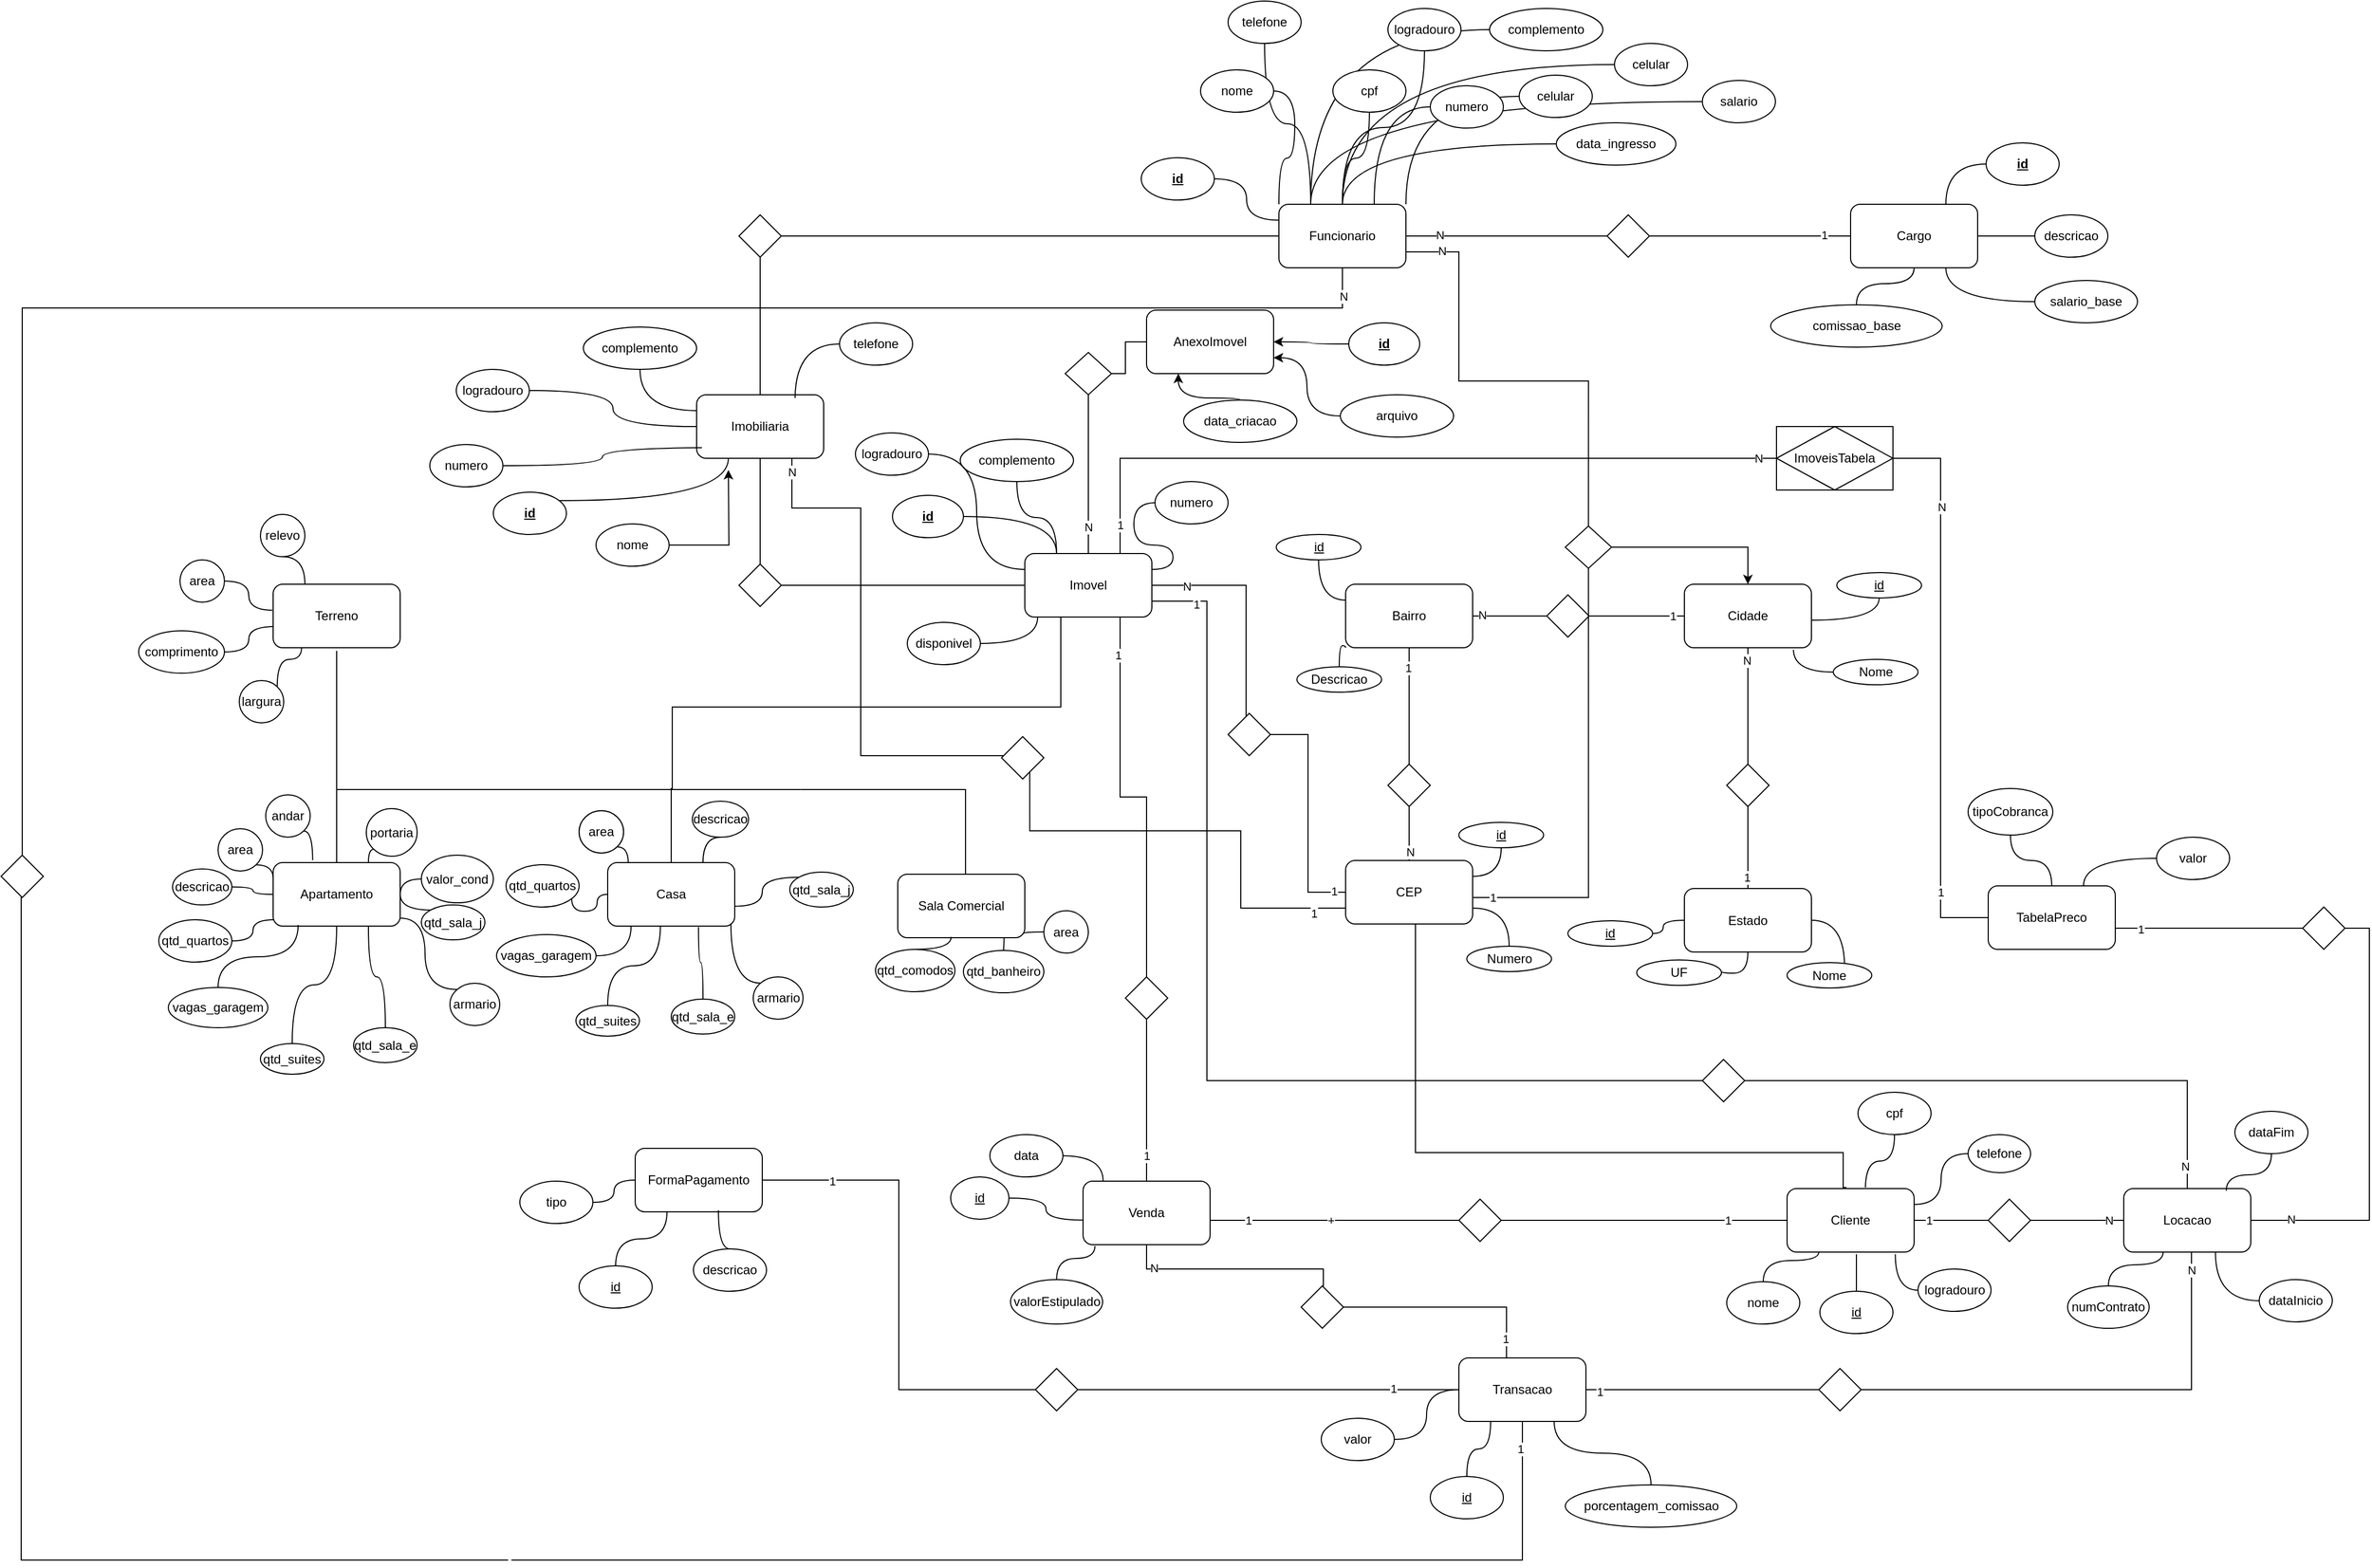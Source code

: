 <mxfile version="21.4.0" type="google">
  <diagram id="R2lEEEUBdFMjLlhIrx00" name="MER">
    <mxGraphModel grid="0" page="0" gridSize="10" guides="1" tooltips="1" connect="1" arrows="1" fold="1" pageScale="1" pageWidth="850" pageHeight="1100" math="0" shadow="0" extFonts="Permanent Marker^https://fonts.googleapis.com/css?family=Permanent+Marker">
      <root>
        <mxCell id="0" />
        <mxCell id="1" parent="0" />
        <mxCell id="gxrQh453CRDJ1SZHtIAR-37" value="+" style="edgeStyle=orthogonalEdgeStyle;rounded=0;orthogonalLoop=1;jettySize=auto;html=1;entryX=1;entryY=0.5;entryDx=0;entryDy=0;endArrow=none;endFill=0;" edge="1" parent="1" source="SztQCZqe5MYCLofAgVz8-11" target="g2xsP6k9ulPOgVXJOia_-8">
          <mxGeometry relative="1" as="geometry">
            <Array as="points">
              <mxPoint x="140" y="430" />
              <mxPoint x="140" y="430" />
            </Array>
          </mxGeometry>
        </mxCell>
        <mxCell id="Yt6A58S7o-zQ9m00CuNp-16" value="1" style="edgeLabel;html=1;align=center;verticalAlign=middle;resizable=0;points=[];" connectable="0" vertex="1" parent="gxrQh453CRDJ1SZHtIAR-37">
          <mxGeometry x="0.648" relative="1" as="geometry">
            <mxPoint as="offset" />
          </mxGeometry>
        </mxCell>
        <mxCell id="gxrQh453CRDJ1SZHtIAR-38" style="edgeStyle=orthogonalEdgeStyle;rounded=0;orthogonalLoop=1;jettySize=auto;html=1;entryX=0;entryY=0.5;entryDx=0;entryDy=0;endArrow=none;endFill=0;" edge="1" parent="1" source="SztQCZqe5MYCLofAgVz8-9" target="g2xsP6k9ulPOgVXJOia_-2">
          <mxGeometry relative="1" as="geometry">
            <Array as="points">
              <mxPoint x="943" y="430" />
            </Array>
          </mxGeometry>
        </mxCell>
        <mxCell id="Yt6A58S7o-zQ9m00CuNp-27" value="N" style="edgeLabel;html=1;align=center;verticalAlign=middle;resizable=0;points=[];" connectable="0" vertex="1" parent="gxrQh453CRDJ1SZHtIAR-38">
          <mxGeometry x="0.67" relative="1" as="geometry">
            <mxPoint as="offset" />
          </mxGeometry>
        </mxCell>
        <mxCell id="g2xsP6k9ulPOgVXJOia_-1" value="Cliente" style="rounded=1;whiteSpace=wrap;html=1;" vertex="1" parent="1">
          <mxGeometry x="650" y="400" width="120" height="60" as="geometry" />
        </mxCell>
        <mxCell id="gxrQh453CRDJ1SZHtIAR-23" style="edgeStyle=orthogonalEdgeStyle;rounded=0;orthogonalLoop=1;jettySize=auto;html=1;entryX=0.5;entryY=0;entryDx=0;entryDy=0;endArrow=none;endFill=0;" edge="1" parent="1" source="gxrQh453CRDJ1SZHtIAR-106" target="g2xsP6k9ulPOgVXJOia_-9">
          <mxGeometry relative="1" as="geometry">
            <Array as="points">
              <mxPoint x="385" y="512" />
              <mxPoint x="385" y="560" />
            </Array>
          </mxGeometry>
        </mxCell>
        <mxCell id="j0MbrSx7gmbUQMFczRcB-45" value="1" style="edgeLabel;html=1;align=center;verticalAlign=middle;resizable=0;points=[];" connectable="0" vertex="1" parent="gxrQh453CRDJ1SZHtIAR-23">
          <mxGeometry x="0.69" y="-1" relative="1" as="geometry">
            <mxPoint as="offset" />
          </mxGeometry>
        </mxCell>
        <mxCell id="gxrQh453CRDJ1SZHtIAR-33" style="edgeStyle=orthogonalEdgeStyle;rounded=0;orthogonalLoop=1;jettySize=auto;html=1;entryX=1;entryY=0.5;entryDx=0;entryDy=0;endArrow=none;endFill=0;" edge="1" parent="1" source="SztQCZqe5MYCLofAgVz8-1" target="g2xsP6k9ulPOgVXJOia_-9">
          <mxGeometry relative="1" as="geometry">
            <Array as="points" />
          </mxGeometry>
        </mxCell>
        <mxCell id="j0MbrSx7gmbUQMFczRcB-40" value="1" style="edgeLabel;html=1;align=center;verticalAlign=middle;resizable=0;points=[];" connectable="0" vertex="1" parent="gxrQh453CRDJ1SZHtIAR-33">
          <mxGeometry x="0.888" y="3" relative="1" as="geometry">
            <mxPoint y="-1" as="offset" />
          </mxGeometry>
        </mxCell>
        <mxCell id="g2xsP6k9ulPOgVXJOia_-2" value="Locacao" style="rounded=1;whiteSpace=wrap;html=1;" vertex="1" parent="1">
          <mxGeometry x="968" y="400" width="120" height="60" as="geometry" />
        </mxCell>
        <mxCell id="gxrQh453CRDJ1SZHtIAR-78" style="edgeStyle=orthogonalEdgeStyle;rounded=0;orthogonalLoop=1;jettySize=auto;html=1;entryX=0;entryY=0.5;entryDx=0;entryDy=0;endArrow=none;endFill=0;" edge="1" parent="1" source="g2xsP6k9ulPOgVXJOia_-3" target="gxrQh453CRDJ1SZHtIAR-75">
          <mxGeometry relative="1" as="geometry">
            <Array as="points">
              <mxPoint x="20" y="-290" />
            </Array>
          </mxGeometry>
        </mxCell>
        <mxCell id="Yt6A58S7o-zQ9m00CuNp-7" value="1" style="edgeLabel;html=1;align=center;verticalAlign=middle;resizable=0;points=[];" connectable="0" vertex="1" parent="gxrQh453CRDJ1SZHtIAR-78">
          <mxGeometry x="-0.922" relative="1" as="geometry">
            <mxPoint as="offset" />
          </mxGeometry>
        </mxCell>
        <mxCell id="Yt6A58S7o-zQ9m00CuNp-8" value="N" style="edgeLabel;html=1;align=center;verticalAlign=middle;resizable=0;points=[];" connectable="0" vertex="1" parent="gxrQh453CRDJ1SZHtIAR-78">
          <mxGeometry x="0.952" relative="1" as="geometry">
            <mxPoint as="offset" />
          </mxGeometry>
        </mxCell>
        <mxCell id="gxrQh453CRDJ1SZHtIAR-101" style="edgeStyle=orthogonalEdgeStyle;rounded=0;orthogonalLoop=1;jettySize=auto;html=1;exitX=1;exitY=0.75;exitDx=0;exitDy=0;entryX=0;entryY=0.5;entryDx=0;entryDy=0;endArrow=none;endFill=0;" edge="1" parent="1" source="g2xsP6k9ulPOgVXJOia_-3" target="gxrQh453CRDJ1SZHtIAR-98">
          <mxGeometry relative="1" as="geometry">
            <Array as="points">
              <mxPoint x="102" y="-155" />
              <mxPoint x="102" y="298" />
            </Array>
          </mxGeometry>
        </mxCell>
        <mxCell id="gxrQh453CRDJ1SZHtIAR-115" value="1" style="edgeLabel;html=1;align=center;verticalAlign=middle;resizable=0;points=[];" vertex="1" connectable="0" parent="gxrQh453CRDJ1SZHtIAR-101">
          <mxGeometry x="-0.915" y="-3" relative="1" as="geometry">
            <mxPoint as="offset" />
          </mxGeometry>
        </mxCell>
        <mxCell id="gxrQh453CRDJ1SZHtIAR-104" style="edgeStyle=orthogonalEdgeStyle;rounded=0;orthogonalLoop=1;jettySize=auto;html=1;exitX=0.75;exitY=1;exitDx=0;exitDy=0;entryX=0.5;entryY=0;entryDx=0;entryDy=0;endArrow=none;endFill=0;" edge="1" parent="1" source="g2xsP6k9ulPOgVXJOia_-3" target="gxrQh453CRDJ1SZHtIAR-103">
          <mxGeometry relative="1" as="geometry" />
        </mxCell>
        <mxCell id="LBeVLWIl04Jx7ls1Goi7-29" value="1" style="edgeLabel;html=1;align=center;verticalAlign=middle;resizable=0;points=[];" connectable="0" vertex="1" parent="gxrQh453CRDJ1SZHtIAR-104">
          <mxGeometry x="-0.805" y="-2" relative="1" as="geometry">
            <mxPoint as="offset" />
          </mxGeometry>
        </mxCell>
        <mxCell id="g2xsP6k9ulPOgVXJOia_-3" value="Imovel" style="rounded=1;whiteSpace=wrap;html=1;" vertex="1" parent="1">
          <mxGeometry x="-70" y="-200" width="120" height="60" as="geometry" />
        </mxCell>
        <mxCell id="gxrQh453CRDJ1SZHtIAR-6" style="edgeStyle=orthogonalEdgeStyle;rounded=0;orthogonalLoop=1;jettySize=auto;html=1;entryX=0.5;entryY=1;entryDx=0;entryDy=0;endArrow=none;endFill=0;" edge="1" parent="1" source="gxrQh453CRDJ1SZHtIAR-43" target="g2xsP6k9ulPOgVXJOia_-5">
          <mxGeometry relative="1" as="geometry" />
        </mxCell>
        <mxCell id="j0MbrSx7gmbUQMFczRcB-25" value="N" style="edgeLabel;html=1;align=center;verticalAlign=middle;resizable=0;points=[];" connectable="0" vertex="1" parent="gxrQh453CRDJ1SZHtIAR-6">
          <mxGeometry x="0.794" y="1" relative="1" as="geometry">
            <mxPoint as="offset" />
          </mxGeometry>
        </mxCell>
        <mxCell id="rBqYLypj0LlrX5aWcThq-44" style="edgeStyle=orthogonalEdgeStyle;rounded=0;orthogonalLoop=1;jettySize=auto;html=1;entryX=1;entryY=0.5;entryDx=0;entryDy=0;endArrow=none;endFill=0;curved=1;" edge="1" parent="1" source="g2xsP6k9ulPOgVXJOia_-4" target="rBqYLypj0LlrX5aWcThq-40">
          <mxGeometry relative="1" as="geometry" />
        </mxCell>
        <mxCell id="rBqYLypj0LlrX5aWcThq-46" style="edgeStyle=orthogonalEdgeStyle;rounded=0;orthogonalLoop=1;jettySize=auto;html=1;endArrow=none;endFill=0;curved=1;" edge="1" parent="1" source="g2xsP6k9ulPOgVXJOia_-4">
          <mxGeometry relative="1" as="geometry">
            <mxPoint x="586" y="194" as="targetPoint" />
          </mxGeometry>
        </mxCell>
        <mxCell id="rBqYLypj0LlrX5aWcThq-48" style="edgeStyle=orthogonalEdgeStyle;rounded=0;orthogonalLoop=1;jettySize=auto;html=1;endArrow=none;endFill=0;curved=1;" edge="1" parent="1" source="g2xsP6k9ulPOgVXJOia_-4">
          <mxGeometry relative="1" as="geometry">
            <mxPoint x="704.333" y="192.333" as="targetPoint" />
          </mxGeometry>
        </mxCell>
        <mxCell id="g2xsP6k9ulPOgVXJOia_-4" value="Estado" style="rounded=1;whiteSpace=wrap;html=1;" vertex="1" parent="1">
          <mxGeometry x="553" y="116.5" width="120" height="60" as="geometry" />
        </mxCell>
        <mxCell id="gxrQh453CRDJ1SZHtIAR-45" value="" style="edgeStyle=orthogonalEdgeStyle;rounded=0;orthogonalLoop=1;jettySize=auto;html=1;entryX=0.5;entryY=1;entryDx=0;entryDy=0;endArrow=none;endFill=0;" edge="1" parent="1" source="g2xsP6k9ulPOgVXJOia_-4" target="gxrQh453CRDJ1SZHtIAR-43">
          <mxGeometry relative="1" as="geometry">
            <mxPoint x="483" y="179" as="sourcePoint" />
            <mxPoint x="483" y="39" as="targetPoint" />
          </mxGeometry>
        </mxCell>
        <mxCell id="gxrQh453CRDJ1SZHtIAR-46" value="1" style="edgeLabel;html=1;align=center;verticalAlign=middle;resizable=0;points=[];" connectable="0" vertex="1" parent="gxrQh453CRDJ1SZHtIAR-45">
          <mxGeometry x="-0.73" y="1" relative="1" as="geometry">
            <mxPoint as="offset" />
          </mxGeometry>
        </mxCell>
        <mxCell id="gxrQh453CRDJ1SZHtIAR-43" value="" style="rhombus;whiteSpace=wrap;html=1;" vertex="1" parent="1">
          <mxGeometry x="593" y="-1" width="40" height="40" as="geometry" />
        </mxCell>
        <mxCell id="gxrQh453CRDJ1SZHtIAR-98" value="" style="rhombus;whiteSpace=wrap;html=1;" vertex="1" parent="1">
          <mxGeometry x="570" y="278" width="40" height="40" as="geometry" />
        </mxCell>
        <mxCell id="gxrQh453CRDJ1SZHtIAR-105" style="edgeStyle=orthogonalEdgeStyle;rounded=0;orthogonalLoop=1;jettySize=auto;html=1;endArrow=none;endFill=0;" edge="1" parent="1" source="gxrQh453CRDJ1SZHtIAR-103" target="g2xsP6k9ulPOgVXJOia_-8">
          <mxGeometry relative="1" as="geometry" />
        </mxCell>
        <mxCell id="LBeVLWIl04Jx7ls1Goi7-28" value="1" style="edgeLabel;html=1;align=center;verticalAlign=middle;resizable=0;points=[];" connectable="0" vertex="1" parent="gxrQh453CRDJ1SZHtIAR-105">
          <mxGeometry x="0.687" relative="1" as="geometry">
            <mxPoint as="offset" />
          </mxGeometry>
        </mxCell>
        <mxCell id="gxrQh453CRDJ1SZHtIAR-103" value="" style="rhombus;whiteSpace=wrap;html=1;" vertex="1" parent="1">
          <mxGeometry x="25" y="200" width="40" height="40" as="geometry" />
        </mxCell>
        <mxCell id="g2xsP6k9ulPOgVXJOia_-7" value="Bairro" style="rounded=1;whiteSpace=wrap;html=1;" vertex="1" parent="1">
          <mxGeometry x="233" y="-171" width="120" height="60" as="geometry" />
        </mxCell>
        <mxCell id="gxrQh453CRDJ1SZHtIAR-25" style="edgeStyle=orthogonalEdgeStyle;rounded=0;orthogonalLoop=1;jettySize=auto;html=1;entryX=1;entryY=0.5;entryDx=0;entryDy=0;exitX=1;exitY=0.5;exitDx=0;exitDy=0;endArrow=none;endFill=0;" edge="1" parent="1" source="rBqYLypj0LlrX5aWcThq-3" target="g2xsP6k9ulPOgVXJOia_-2">
          <mxGeometry relative="1" as="geometry">
            <Array as="points">
              <mxPoint x="1200" y="154" />
              <mxPoint x="1200" y="430" />
            </Array>
          </mxGeometry>
        </mxCell>
        <mxCell id="Yt6A58S7o-zQ9m00CuNp-17" value="N" style="edgeLabel;html=1;align=center;verticalAlign=middle;resizable=0;points=[];" connectable="0" vertex="1" parent="gxrQh453CRDJ1SZHtIAR-25">
          <mxGeometry x="0.841" relative="1" as="geometry">
            <mxPoint x="-13" y="-1" as="offset" />
          </mxGeometry>
        </mxCell>
        <mxCell id="Yt6A58S7o-zQ9m00CuNp-18" value="1" style="edgeLabel;html=1;align=center;verticalAlign=middle;resizable=0;points=[];" connectable="0" vertex="1" parent="gxrQh453CRDJ1SZHtIAR-25">
          <mxGeometry x="-0.895" y="-1" relative="1" as="geometry">
            <mxPoint as="offset" />
          </mxGeometry>
        </mxCell>
        <mxCell id="gxrQh453CRDJ1SZHtIAR-77" style="edgeStyle=orthogonalEdgeStyle;rounded=0;orthogonalLoop=1;jettySize=auto;html=1;entryX=1;entryY=0.5;entryDx=0;entryDy=0;endArrow=none;endFill=0;" edge="1" parent="1" source="rBqYLypj0LlrX5aWcThq-3" target="gxrQh453CRDJ1SZHtIAR-75">
          <mxGeometry relative="1" as="geometry" />
        </mxCell>
        <mxCell id="Yt6A58S7o-zQ9m00CuNp-9" value="N" style="edgeLabel;html=1;align=center;verticalAlign=middle;resizable=0;points=[];" connectable="0" vertex="1" parent="gxrQh453CRDJ1SZHtIAR-77">
          <mxGeometry x="0.655" y="-1" relative="1" as="geometry">
            <mxPoint as="offset" />
          </mxGeometry>
        </mxCell>
        <mxCell id="Yt6A58S7o-zQ9m00CuNp-10" value="1" style="edgeLabel;html=1;align=center;verticalAlign=middle;resizable=0;points=[];" connectable="0" vertex="1" parent="gxrQh453CRDJ1SZHtIAR-77">
          <mxGeometry x="-0.735" relative="1" as="geometry">
            <mxPoint as="offset" />
          </mxGeometry>
        </mxCell>
        <mxCell id="rBqYLypj0LlrX5aWcThq-3" value="TabelaPreco" style="rounded=1;whiteSpace=wrap;html=1;" vertex="1" parent="1">
          <mxGeometry x="840" y="114" width="120" height="60" as="geometry" />
        </mxCell>
        <mxCell id="gxrQh453CRDJ1SZHtIAR-7" style="edgeStyle=orthogonalEdgeStyle;rounded=0;orthogonalLoop=1;jettySize=auto;html=1;entryX=0.5;entryY=0;entryDx=0;entryDy=0;endArrow=none;endFill=0;" edge="1" parent="1" source="Yt6A58S7o-zQ9m00CuNp-1" target="g2xsP6k9ulPOgVXJOia_-3">
          <mxGeometry relative="1" as="geometry" />
        </mxCell>
        <mxCell id="j0MbrSx7gmbUQMFczRcB-34" value="N" style="edgeLabel;html=1;align=center;verticalAlign=middle;resizable=0;points=[];" connectable="0" vertex="1" parent="gxrQh453CRDJ1SZHtIAR-7">
          <mxGeometry x="0.668" relative="1" as="geometry">
            <mxPoint as="offset" />
          </mxGeometry>
        </mxCell>
        <mxCell id="rBqYLypj0LlrX5aWcThq-4" value="AnexoImovel" style="rounded=1;whiteSpace=wrap;html=1;" vertex="1" parent="1">
          <mxGeometry x="45" y="-430" width="120" height="60" as="geometry" />
        </mxCell>
        <mxCell id="j0MbrSx7gmbUQMFczRcB-17" style="edgeStyle=orthogonalEdgeStyle;rounded=0;orthogonalLoop=1;jettySize=auto;html=1;endArrow=none;endFill=0;" edge="1" parent="1" source="gxrQh453CRDJ1SZHtIAR-52" target="g2xsP6k9ulPOgVXJOia_-7">
          <mxGeometry relative="1" as="geometry" />
        </mxCell>
        <mxCell id="j0MbrSx7gmbUQMFczRcB-29" value="1" style="edgeLabel;html=1;align=center;verticalAlign=middle;resizable=0;points=[];" connectable="0" vertex="1" parent="j0MbrSx7gmbUQMFczRcB-17">
          <mxGeometry x="0.651" y="1" relative="1" as="geometry">
            <mxPoint as="offset" />
          </mxGeometry>
        </mxCell>
        <mxCell id="gxrQh453CRDJ1SZHtIAR-4" style="edgeStyle=orthogonalEdgeStyle;rounded=0;orthogonalLoop=1;jettySize=auto;html=1;entryX=1;entryY=0.5;entryDx=0;entryDy=0;endArrow=none;endFill=0;" edge="1" parent="1" source="gxrQh453CRDJ1SZHtIAR-107" target="g2xsP6k9ulPOgVXJOia_-3">
          <mxGeometry relative="1" as="geometry">
            <Array as="points">
              <mxPoint x="139" y="-170" />
            </Array>
          </mxGeometry>
        </mxCell>
        <mxCell id="j0MbrSx7gmbUQMFczRcB-44" value="N" style="edgeLabel;html=1;align=center;verticalAlign=middle;resizable=0;points=[];" connectable="0" vertex="1" parent="gxrQh453CRDJ1SZHtIAR-4">
          <mxGeometry x="0.69" y="1" relative="1" as="geometry">
            <mxPoint as="offset" />
          </mxGeometry>
        </mxCell>
        <mxCell id="rBqYLypj0LlrX5aWcThq-57" style="edgeStyle=orthogonalEdgeStyle;rounded=0;orthogonalLoop=1;jettySize=auto;html=1;endArrow=none;endFill=0;" edge="1" parent="1" source="rBqYLypj0LlrX5aWcThq-5">
          <mxGeometry relative="1" as="geometry">
            <mxPoint x="706" y="399" as="targetPoint" />
            <Array as="points">
              <mxPoint x="299" y="366" />
              <mxPoint x="703" y="366" />
              <mxPoint x="703" y="399" />
            </Array>
          </mxGeometry>
        </mxCell>
        <mxCell id="gxrQh453CRDJ1SZHtIAR-169" style="edgeStyle=orthogonalEdgeStyle;rounded=0;orthogonalLoop=1;jettySize=auto;html=1;exitX=0.5;exitY=0;exitDx=0;exitDy=0;entryX=1;entryY=0.75;entryDx=0;entryDy=0;endArrow=none;endFill=0;" edge="1" parent="1" source="gxrQh453CRDJ1SZHtIAR-170" target="rBqYLypj0LlrX5aWcThq-13">
          <mxGeometry relative="1" as="geometry">
            <Array as="points">
              <mxPoint x="462" y="-226" />
              <mxPoint x="462" y="-363" />
              <mxPoint x="340" y="-363" />
              <mxPoint x="340" y="-485" />
            </Array>
          </mxGeometry>
        </mxCell>
        <mxCell id="gxrQh453CRDJ1SZHtIAR-176" value="N" style="edgeLabel;html=1;align=center;verticalAlign=middle;resizable=0;points=[];" vertex="1" connectable="0" parent="gxrQh453CRDJ1SZHtIAR-169">
          <mxGeometry x="0.844" y="-1" relative="1" as="geometry">
            <mxPoint as="offset" />
          </mxGeometry>
        </mxCell>
        <mxCell id="gxrQh453CRDJ1SZHtIAR-177" style="edgeStyle=orthogonalEdgeStyle;rounded=0;orthogonalLoop=1;jettySize=auto;html=1;entryX=0.75;entryY=1;entryDx=0;entryDy=0;exitX=0;exitY=0.75;exitDx=0;exitDy=0;endArrow=none;endFill=0;" edge="1" parent="1" source="gxrQh453CRDJ1SZHtIAR-178" target="rBqYLypj0LlrX5aWcThq-15">
          <mxGeometry relative="1" as="geometry">
            <Array as="points">
              <mxPoint x="-225" y="-9" />
              <mxPoint x="-225" y="-243" />
              <mxPoint x="-290" y="-243" />
            </Array>
          </mxGeometry>
        </mxCell>
        <mxCell id="gxrQh453CRDJ1SZHtIAR-180" value="N" style="edgeLabel;html=1;align=center;verticalAlign=middle;resizable=0;points=[];" vertex="1" connectable="0" parent="gxrQh453CRDJ1SZHtIAR-177">
          <mxGeometry x="0.948" relative="1" as="geometry">
            <mxPoint as="offset" />
          </mxGeometry>
        </mxCell>
        <mxCell id="rBqYLypj0LlrX5aWcThq-5" value="CEP" style="rounded=1;whiteSpace=wrap;html=1;" vertex="1" parent="1">
          <mxGeometry x="233" y="90" width="120" height="60" as="geometry" />
        </mxCell>
        <mxCell id="LBeVLWIl04Jx7ls1Goi7-12" style="edgeStyle=orthogonalEdgeStyle;rounded=0;orthogonalLoop=1;jettySize=auto;html=1;exitX=0.25;exitY=1;exitDx=0;exitDy=0;entryX=0.5;entryY=0;entryDx=0;entryDy=0;endArrow=none;endFill=0;curved=1;" edge="1" parent="1" source="g2xsP6k9ulPOgVXJOia_-9" target="LBeVLWIl04Jx7ls1Goi7-11">
          <mxGeometry relative="1" as="geometry" />
        </mxCell>
        <mxCell id="g2xsP6k9ulPOgVXJOia_-9" value="Transacao" style="rounded=1;whiteSpace=wrap;html=1;" vertex="1" parent="1">
          <mxGeometry x="340" y="560" width="120" height="60" as="geometry" />
        </mxCell>
        <mxCell id="Yt6A58S7o-zQ9m00CuNp-25" style="edgeStyle=orthogonalEdgeStyle;rounded=0;orthogonalLoop=1;jettySize=auto;html=1;endArrow=none;endFill=0;" edge="1" parent="1" source="rBqYLypj0LlrX5aWcThq-6">
          <mxGeometry relative="1" as="geometry">
            <mxPoint x="-281.87" y="23" as="targetPoint" />
            <Array as="points">
              <mxPoint x="-126" y="23" />
            </Array>
          </mxGeometry>
        </mxCell>
        <mxCell id="rBqYLypj0LlrX5aWcThq-6" value="Sala Comercial" style="rounded=1;whiteSpace=wrap;html=1;" vertex="1" parent="1">
          <mxGeometry x="-190" y="103" width="120" height="60" as="geometry" />
        </mxCell>
        <mxCell id="rBqYLypj0LlrX5aWcThq-7" value="Casa" style="rounded=1;whiteSpace=wrap;html=1;" vertex="1" parent="1">
          <mxGeometry x="-464" y="92" width="120" height="60" as="geometry" />
        </mxCell>
        <mxCell id="Yt6A58S7o-zQ9m00CuNp-24" style="edgeStyle=orthogonalEdgeStyle;rounded=0;orthogonalLoop=1;jettySize=auto;html=1;endArrow=none;endFill=0;" edge="1" parent="1" source="rBqYLypj0LlrX5aWcThq-8">
          <mxGeometry relative="1" as="geometry">
            <mxPoint x="-281.87" y="23" as="targetPoint" />
            <Array as="points">
              <mxPoint x="-461.87" y="23" />
              <mxPoint x="-281.87" y="23" />
            </Array>
          </mxGeometry>
        </mxCell>
        <mxCell id="rBqYLypj0LlrX5aWcThq-8" value="Apartamento" style="rounded=1;whiteSpace=wrap;html=1;" vertex="1" parent="1">
          <mxGeometry x="-780" y="92" width="120" height="60" as="geometry" />
        </mxCell>
        <mxCell id="gxrQh453CRDJ1SZHtIAR-15" style="edgeStyle=orthogonalEdgeStyle;rounded=0;orthogonalLoop=1;jettySize=auto;html=1;entryX=0;entryY=0.5;entryDx=0;entryDy=0;endArrow=none;endFill=0;" edge="1" parent="1" source="SztQCZqe5MYCLofAgVz8-5" target="g2xsP6k9ulPOgVXJOia_-9">
          <mxGeometry relative="1" as="geometry" />
        </mxCell>
        <mxCell id="j0MbrSx7gmbUQMFczRcB-30" value="1" style="edgeLabel;html=1;align=center;verticalAlign=middle;resizable=0;points=[];" connectable="0" vertex="1" parent="gxrQh453CRDJ1SZHtIAR-15">
          <mxGeometry x="0.653" y="1" relative="1" as="geometry">
            <mxPoint as="offset" />
          </mxGeometry>
        </mxCell>
        <mxCell id="gxrQh453CRDJ1SZHtIAR-1" value="FormaPagamento" style="rounded=1;whiteSpace=wrap;html=1;" vertex="1" parent="1">
          <mxGeometry x="-438" y="362" width="120" height="60" as="geometry" />
        </mxCell>
        <mxCell id="LBeVLWIl04Jx7ls1Goi7-24" style="edgeStyle=orthogonalEdgeStyle;rounded=0;orthogonalLoop=1;jettySize=auto;html=1;exitX=0.158;exitY=0;exitDx=0;exitDy=0;entryX=1;entryY=0.5;entryDx=0;entryDy=0;endArrow=none;endFill=0;curved=1;exitPerimeter=0;" edge="1" parent="1" source="g2xsP6k9ulPOgVXJOia_-8" target="LBeVLWIl04Jx7ls1Goi7-23">
          <mxGeometry relative="1" as="geometry" />
        </mxCell>
        <mxCell id="g2xsP6k9ulPOgVXJOia_-8" value="Venda" style="rounded=1;whiteSpace=wrap;html=1;" vertex="1" parent="1">
          <mxGeometry x="-15" y="393" width="120" height="60" as="geometry" />
        </mxCell>
        <mxCell id="gxrQh453CRDJ1SZHtIAR-40" style="edgeStyle=orthogonalEdgeStyle;rounded=0;orthogonalLoop=1;jettySize=auto;html=1;entryX=0.5;entryY=0;entryDx=0;entryDy=0;endArrow=none;endFill=0;" edge="1" parent="1" source="gxrQh453CRDJ1SZHtIAR-60" target="rBqYLypj0LlrX5aWcThq-15">
          <mxGeometry relative="1" as="geometry" />
        </mxCell>
        <mxCell id="gxrQh453CRDJ1SZHtIAR-84" style="edgeStyle=orthogonalEdgeStyle;rounded=0;orthogonalLoop=1;jettySize=auto;html=1;entryX=1;entryY=0.5;entryDx=0;entryDy=0;endArrow=none;endFill=0;" edge="1" parent="1" source="rBqYLypj0LlrX5aWcThq-13" target="gxrQh453CRDJ1SZHtIAR-60">
          <mxGeometry relative="1" as="geometry" />
        </mxCell>
        <mxCell id="gxrQh453CRDJ1SZHtIAR-156" value="&amp;nbsp;" style="edgeStyle=orthogonalEdgeStyle;rounded=0;orthogonalLoop=1;jettySize=auto;html=1;entryX=0.5;entryY=1;entryDx=0;entryDy=0;endArrow=none;endFill=0;" edge="1" parent="1" source="gxrQh453CRDJ1SZHtIAR-182" target="g2xsP6k9ulPOgVXJOia_-9">
          <mxGeometry relative="1" as="geometry">
            <Array as="points">
              <mxPoint x="-1018" y="105" />
              <mxPoint x="-1018" y="751" />
              <mxPoint x="400" y="751" />
            </Array>
          </mxGeometry>
        </mxCell>
        <mxCell id="gxrQh453CRDJ1SZHtIAR-185" value="1" style="edgeLabel;html=1;align=center;verticalAlign=middle;resizable=0;points=[];" vertex="1" connectable="0" parent="gxrQh453CRDJ1SZHtIAR-156">
          <mxGeometry x="0.976" y="2" relative="1" as="geometry">
            <mxPoint as="offset" />
          </mxGeometry>
        </mxCell>
        <mxCell id="rBqYLypj0LlrX5aWcThq-13" value="&lt;div&gt;Funcionario&lt;/div&gt;" style="rounded=1;whiteSpace=wrap;html=1;" vertex="1" parent="1">
          <mxGeometry x="170" y="-530" width="120" height="60" as="geometry" />
        </mxCell>
        <mxCell id="gxrQh453CRDJ1SZHtIAR-42" style="edgeStyle=orthogonalEdgeStyle;rounded=0;orthogonalLoop=1;jettySize=auto;html=1;entryX=1;entryY=0.5;entryDx=0;entryDy=0;endArrow=none;endFill=0;" edge="1" parent="1" source="gxrQh453CRDJ1SZHtIAR-56" target="rBqYLypj0LlrX5aWcThq-13">
          <mxGeometry relative="1" as="geometry" />
        </mxCell>
        <mxCell id="j0MbrSx7gmbUQMFczRcB-49" value="N" style="edgeLabel;html=1;align=center;verticalAlign=middle;resizable=0;points=[];" connectable="0" vertex="1" parent="gxrQh453CRDJ1SZHtIAR-42">
          <mxGeometry x="0.669" y="-1" relative="1" as="geometry">
            <mxPoint as="offset" />
          </mxGeometry>
        </mxCell>
        <mxCell id="rBqYLypj0LlrX5aWcThq-14" value="Cargo" style="rounded=1;whiteSpace=wrap;html=1;" vertex="1" parent="1">
          <mxGeometry x="710" y="-530" width="120" height="60" as="geometry" />
        </mxCell>
        <mxCell id="gxrQh453CRDJ1SZHtIAR-49" value="" style="edgeStyle=orthogonalEdgeStyle;rounded=0;orthogonalLoop=1;jettySize=auto;html=1;entryX=1;entryY=0.5;entryDx=0;entryDy=0;endArrow=none;endFill=0;startArrow=none;startFill=0;" edge="1" parent="1" source="g2xsP6k9ulPOgVXJOia_-5" target="gxrQh453CRDJ1SZHtIAR-48">
          <mxGeometry relative="1" as="geometry">
            <mxPoint x="423" y="9" as="sourcePoint" />
            <mxPoint x="293" y="9" as="targetPoint" />
          </mxGeometry>
        </mxCell>
        <mxCell id="gxrQh453CRDJ1SZHtIAR-50" value="1" style="edgeLabel;html=1;align=center;verticalAlign=middle;resizable=0;points=[];" connectable="0" vertex="1" parent="gxrQh453CRDJ1SZHtIAR-49">
          <mxGeometry x="-0.749" relative="1" as="geometry">
            <mxPoint as="offset" />
          </mxGeometry>
        </mxCell>
        <mxCell id="gxrQh453CRDJ1SZHtIAR-48" value="" style="rhombus;whiteSpace=wrap;html=1;" vertex="1" parent="1">
          <mxGeometry x="423" y="-161" width="40" height="40" as="geometry" />
        </mxCell>
        <mxCell id="gxrQh453CRDJ1SZHtIAR-53" value="" style="edgeStyle=orthogonalEdgeStyle;rounded=0;orthogonalLoop=1;jettySize=auto;html=1;endArrow=none;endFill=0;" edge="1" parent="1" source="rBqYLypj0LlrX5aWcThq-5" target="gxrQh453CRDJ1SZHtIAR-52">
          <mxGeometry relative="1" as="geometry">
            <mxPoint x="233" y="179" as="sourcePoint" />
            <mxPoint x="233" y="39" as="targetPoint" />
          </mxGeometry>
        </mxCell>
        <mxCell id="gxrQh453CRDJ1SZHtIAR-54" value="N" style="edgeLabel;html=1;align=center;verticalAlign=middle;resizable=0;points=[];" connectable="0" vertex="1" parent="gxrQh453CRDJ1SZHtIAR-53">
          <mxGeometry x="-0.659" y="-1" relative="1" as="geometry">
            <mxPoint as="offset" />
          </mxGeometry>
        </mxCell>
        <mxCell id="gxrQh453CRDJ1SZHtIAR-52" value="" style="rhombus;whiteSpace=wrap;html=1;" vertex="1" parent="1">
          <mxGeometry x="273" y="-1" width="40" height="40" as="geometry" />
        </mxCell>
        <mxCell id="gxrQh453CRDJ1SZHtIAR-56" value="" style="rhombus;whiteSpace=wrap;html=1;" vertex="1" parent="1">
          <mxGeometry x="480" y="-520" width="40" height="40" as="geometry" />
        </mxCell>
        <mxCell id="gxrQh453CRDJ1SZHtIAR-60" value="" style="rhombus;whiteSpace=wrap;html=1;" vertex="1" parent="1">
          <mxGeometry x="-340" y="-520" width="40" height="40" as="geometry" />
        </mxCell>
        <mxCell id="Yt6A58S7o-zQ9m00CuNp-2" value="" style="edgeStyle=orthogonalEdgeStyle;rounded=0;orthogonalLoop=1;jettySize=auto;html=1;entryX=1;entryY=0.5;entryDx=0;entryDy=0;endArrow=none;endFill=0;" edge="1" parent="1" source="rBqYLypj0LlrX5aWcThq-4" target="Yt6A58S7o-zQ9m00CuNp-1">
          <mxGeometry relative="1" as="geometry">
            <mxPoint x="460" y="110" as="sourcePoint" />
            <mxPoint x="460" y="190" as="targetPoint" />
          </mxGeometry>
        </mxCell>
        <mxCell id="Yt6A58S7o-zQ9m00CuNp-1" value="" style="rhombus;whiteSpace=wrap;html=1;" vertex="1" parent="1">
          <mxGeometry x="-31.87" y="-390" width="43.75" height="40" as="geometry" />
        </mxCell>
        <mxCell id="gxrQh453CRDJ1SZHtIAR-57" value="" style="edgeStyle=orthogonalEdgeStyle;rounded=0;orthogonalLoop=1;jettySize=auto;html=1;entryX=1;entryY=0.5;entryDx=0;entryDy=0;endArrow=none;endFill=0;" edge="1" parent="1" source="rBqYLypj0LlrX5aWcThq-14" target="gxrQh453CRDJ1SZHtIAR-56">
          <mxGeometry relative="1" as="geometry">
            <mxPoint x="470" y="-200" as="sourcePoint" />
            <mxPoint x="290" y="-200" as="targetPoint" />
          </mxGeometry>
        </mxCell>
        <mxCell id="gxrQh453CRDJ1SZHtIAR-58" value="1" style="edgeLabel;html=1;align=center;verticalAlign=middle;resizable=0;points=[];" connectable="0" vertex="1" parent="gxrQh453CRDJ1SZHtIAR-57">
          <mxGeometry x="-0.734" y="-1" relative="1" as="geometry">
            <mxPoint as="offset" />
          </mxGeometry>
        </mxCell>
        <mxCell id="SztQCZqe5MYCLofAgVz8-2" value="" style="edgeStyle=orthogonalEdgeStyle;rounded=0;orthogonalLoop=1;jettySize=auto;html=1;entryX=1;entryY=0.5;entryDx=0;entryDy=0;endArrow=none;endFill=0;exitX=0.5;exitY=1;exitDx=0;exitDy=0;" edge="1" parent="1" source="g2xsP6k9ulPOgVXJOia_-2" target="SztQCZqe5MYCLofAgVz8-1">
          <mxGeometry relative="1" as="geometry">
            <Array as="points">
              <mxPoint x="1032" y="460" />
              <mxPoint x="1032" y="590" />
            </Array>
            <mxPoint x="790" y="380" as="sourcePoint" />
            <mxPoint x="510" y="470" as="targetPoint" />
          </mxGeometry>
        </mxCell>
        <mxCell id="SztQCZqe5MYCLofAgVz8-4" value="N" style="edgeLabel;html=1;align=center;verticalAlign=middle;resizable=0;points=[];" connectable="0" vertex="1" parent="SztQCZqe5MYCLofAgVz8-2">
          <mxGeometry x="-0.908" relative="1" as="geometry">
            <mxPoint as="offset" />
          </mxGeometry>
        </mxCell>
        <mxCell id="gxrQh453CRDJ1SZHtIAR-72" style="edgeStyle=orthogonalEdgeStyle;rounded=0;orthogonalLoop=1;jettySize=auto;html=1;entryX=0.25;entryY=0;entryDx=0;entryDy=0;" edge="1" parent="1" target="g2xsP6k9ulPOgVXJOia_-3">
          <mxGeometry relative="1" as="geometry" />
        </mxCell>
        <mxCell id="SztQCZqe5MYCLofAgVz8-5" value="" style="rhombus;whiteSpace=wrap;html=1;" vertex="1" parent="1">
          <mxGeometry x="-60" y="570" width="40" height="40" as="geometry" />
        </mxCell>
        <mxCell id="SztQCZqe5MYCLofAgVz8-9" value="" style="rhombus;whiteSpace=wrap;html=1;" vertex="1" parent="1">
          <mxGeometry x="840" y="410" width="40" height="40" as="geometry" />
        </mxCell>
        <mxCell id="gxrQh453CRDJ1SZHtIAR-75" value="ImoveisTabela" style="shape=associativeEntity;whiteSpace=wrap;html=1;align=center;" vertex="1" parent="1">
          <mxGeometry x="640" y="-320" width="110" height="60" as="geometry" />
        </mxCell>
        <mxCell id="SztQCZqe5MYCLofAgVz8-1" value="" style="rhombus;whiteSpace=wrap;html=1;" vertex="1" parent="1">
          <mxGeometry x="680" y="570" width="40" height="40" as="geometry" />
        </mxCell>
        <mxCell id="SztQCZqe5MYCLofAgVz8-6" value="" style="edgeStyle=orthogonalEdgeStyle;rounded=0;orthogonalLoop=1;jettySize=auto;html=1;entryX=0;entryY=0.5;entryDx=0;entryDy=0;endArrow=none;endFill=0;" edge="1" parent="1" source="gxrQh453CRDJ1SZHtIAR-1" target="SztQCZqe5MYCLofAgVz8-5">
          <mxGeometry relative="1" as="geometry">
            <mxPoint x="200" y="470" as="sourcePoint" />
            <mxPoint x="390" y="470" as="targetPoint" />
          </mxGeometry>
        </mxCell>
        <mxCell id="SztQCZqe5MYCLofAgVz8-8" value="1" style="edgeLabel;html=1;align=center;verticalAlign=middle;resizable=0;points=[];" connectable="0" vertex="1" parent="SztQCZqe5MYCLofAgVz8-6">
          <mxGeometry x="-0.712" y="-1" relative="1" as="geometry">
            <mxPoint as="offset" />
          </mxGeometry>
        </mxCell>
        <mxCell id="SztQCZqe5MYCLofAgVz8-10" value="" style="edgeStyle=orthogonalEdgeStyle;rounded=0;orthogonalLoop=1;jettySize=auto;html=1;endArrow=none;endFill=0;entryX=0;entryY=0.5;entryDx=0;entryDy=0;" edge="1" parent="1" source="g2xsP6k9ulPOgVXJOia_-1" target="SztQCZqe5MYCLofAgVz8-9">
          <mxGeometry relative="1" as="geometry">
            <mxPoint x="690" y="350" as="sourcePoint" />
            <mxPoint x="840" y="420" as="targetPoint" />
            <Array as="points">
              <mxPoint x="830" y="430" />
              <mxPoint x="830" y="430" />
            </Array>
          </mxGeometry>
        </mxCell>
        <mxCell id="Yt6A58S7o-zQ9m00CuNp-28" value="1" style="edgeLabel;html=1;align=center;verticalAlign=middle;resizable=0;points=[];" connectable="0" vertex="1" parent="SztQCZqe5MYCLofAgVz8-10">
          <mxGeometry x="-0.612" relative="1" as="geometry">
            <mxPoint as="offset" />
          </mxGeometry>
        </mxCell>
        <mxCell id="SztQCZqe5MYCLofAgVz8-11" value="" style="rhombus;whiteSpace=wrap;html=1;" vertex="1" parent="1">
          <mxGeometry x="340" y="410" width="40" height="40" as="geometry" />
        </mxCell>
        <mxCell id="SztQCZqe5MYCLofAgVz8-12" value="" style="rhombus;whiteSpace=wrap;html=1;" vertex="1" parent="1">
          <mxGeometry x="1137" y="134" width="40" height="40" as="geometry" />
        </mxCell>
        <mxCell id="Yt6A58S7o-zQ9m00CuNp-13" value="" style="edgeStyle=orthogonalEdgeStyle;rounded=0;orthogonalLoop=1;jettySize=auto;html=1;entryX=1;entryY=0.5;entryDx=0;entryDy=0;endArrow=none;endFill=0;" edge="1" parent="1" source="g2xsP6k9ulPOgVXJOia_-1" target="SztQCZqe5MYCLofAgVz8-11">
          <mxGeometry relative="1" as="geometry">
            <mxPoint x="660" y="350" as="sourcePoint" />
            <mxPoint x="475" y="350" as="targetPoint" />
            <Array as="points">
              <mxPoint x="445" y="430" />
            </Array>
          </mxGeometry>
        </mxCell>
        <mxCell id="Yt6A58S7o-zQ9m00CuNp-14" value="1" style="edgeLabel;html=1;align=center;verticalAlign=middle;resizable=0;points=[];" connectable="0" vertex="1" parent="Yt6A58S7o-zQ9m00CuNp-13">
          <mxGeometry x="-0.585" relative="1" as="geometry">
            <mxPoint as="offset" />
          </mxGeometry>
        </mxCell>
        <mxCell id="rBqYLypj0LlrX5aWcThq-15" value="Imobiliaria" style="rounded=1;whiteSpace=wrap;html=1;" vertex="1" parent="1">
          <mxGeometry x="-380" y="-350" width="120" height="60" as="geometry" />
        </mxCell>
        <mxCell id="gxrQh453CRDJ1SZHtIAR-96" style="edgeStyle=orthogonalEdgeStyle;rounded=0;orthogonalLoop=1;jettySize=auto;html=1;entryX=0;entryY=0.5;entryDx=0;entryDy=0;endArrow=none;endFill=0;" edge="1" parent="1" source="gxrQh453CRDJ1SZHtIAR-94" target="g2xsP6k9ulPOgVXJOia_-3">
          <mxGeometry relative="1" as="geometry" />
        </mxCell>
        <mxCell id="gxrQh453CRDJ1SZHtIAR-95" style="edgeStyle=orthogonalEdgeStyle;rounded=0;orthogonalLoop=1;jettySize=auto;html=1;entryX=0.5;entryY=0;entryDx=0;entryDy=0;endArrow=none;endFill=0;" edge="1" parent="1" source="rBqYLypj0LlrX5aWcThq-15" target="gxrQh453CRDJ1SZHtIAR-94">
          <mxGeometry relative="1" as="geometry" />
        </mxCell>
        <mxCell id="gxrQh453CRDJ1SZHtIAR-94" value="" style="rhombus;whiteSpace=wrap;html=1;" vertex="1" parent="1">
          <mxGeometry x="-340" y="-190" width="40" height="40" as="geometry" />
        </mxCell>
        <mxCell id="rBqYLypj0LlrX5aWcThq-28" style="edgeStyle=orthogonalEdgeStyle;rounded=0;orthogonalLoop=1;jettySize=auto;html=1;endArrow=none;endFill=0;startArrow=none;startFill=0;entryX=0.5;entryY=0;entryDx=0;entryDy=0;exitX=0.25;exitY=1;exitDx=0;exitDy=0;" edge="1" parent="1" source="g2xsP6k9ulPOgVXJOia_-3" target="rBqYLypj0LlrX5aWcThq-7">
          <mxGeometry relative="1" as="geometry">
            <mxPoint x="-380" as="targetPoint" />
            <Array as="points">
              <mxPoint x="-36" y="-140" />
              <mxPoint x="-36" y="-55" />
              <mxPoint x="-403" y="-55" />
              <mxPoint x="-403" y="22" />
              <mxPoint x="-404" y="22" />
            </Array>
            <mxPoint x="-36" y="-135" as="sourcePoint" />
          </mxGeometry>
        </mxCell>
        <mxCell id="g2xsP6k9ulPOgVXJOia_-5" value="Cidade" style="rounded=1;whiteSpace=wrap;html=1;" vertex="1" parent="1">
          <mxGeometry x="553" y="-171" width="120" height="60" as="geometry" />
        </mxCell>
        <mxCell id="gxrQh453CRDJ1SZHtIAR-102" style="edgeStyle=orthogonalEdgeStyle;rounded=0;orthogonalLoop=1;jettySize=auto;html=1;entryX=0.5;entryY=0;entryDx=0;entryDy=0;endArrow=none;endFill=0;" edge="1" parent="1" source="gxrQh453CRDJ1SZHtIAR-98" target="g2xsP6k9ulPOgVXJOia_-2">
          <mxGeometry relative="1" as="geometry">
            <Array as="points">
              <mxPoint x="1028" y="298" />
            </Array>
          </mxGeometry>
        </mxCell>
        <mxCell id="gxrQh453CRDJ1SZHtIAR-114" value="N" style="edgeLabel;html=1;align=center;verticalAlign=middle;resizable=0;points=[];" vertex="1" connectable="0" parent="gxrQh453CRDJ1SZHtIAR-102">
          <mxGeometry x="0.92" y="-2" relative="1" as="geometry">
            <mxPoint as="offset" />
          </mxGeometry>
        </mxCell>
        <mxCell id="gxrQh453CRDJ1SZHtIAR-108" value="" style="edgeStyle=orthogonalEdgeStyle;rounded=0;orthogonalLoop=1;jettySize=auto;html=1;entryX=1;entryY=0.5;entryDx=0;entryDy=0;endArrow=none;endFill=0;" edge="1" parent="1" source="rBqYLypj0LlrX5aWcThq-5" target="gxrQh453CRDJ1SZHtIAR-107">
          <mxGeometry relative="1" as="geometry">
            <mxPoint x="233" y="120" as="sourcePoint" />
            <mxPoint x="50" y="-170" as="targetPoint" />
          </mxGeometry>
        </mxCell>
        <mxCell id="gxrQh453CRDJ1SZHtIAR-109" value="1" style="edgeLabel;html=1;align=center;verticalAlign=middle;resizable=0;points=[];" connectable="0" vertex="1" parent="gxrQh453CRDJ1SZHtIAR-108">
          <mxGeometry x="-0.664" y="1" relative="1" as="geometry">
            <mxPoint x="25" as="offset" />
          </mxGeometry>
        </mxCell>
        <mxCell id="gxrQh453CRDJ1SZHtIAR-107" value="" style="rhombus;whiteSpace=wrap;html=1;" vertex="1" parent="1">
          <mxGeometry x="122" y="-49" width="40" height="40" as="geometry" />
        </mxCell>
        <mxCell id="gxrQh453CRDJ1SZHtIAR-111" value="" style="edgeStyle=orthogonalEdgeStyle;rounded=0;orthogonalLoop=1;jettySize=auto;html=1;entryX=0.5;entryY=0;entryDx=0;entryDy=0;endArrow=none;endFill=0;" edge="1" parent="1" source="g2xsP6k9ulPOgVXJOia_-8" target="gxrQh453CRDJ1SZHtIAR-106">
          <mxGeometry relative="1" as="geometry">
            <mxPoint x="45" y="453" as="sourcePoint" />
            <mxPoint x="400" y="560" as="targetPoint" />
            <Array as="points">
              <mxPoint x="45" y="476" />
              <mxPoint x="212" y="476" />
            </Array>
          </mxGeometry>
        </mxCell>
        <mxCell id="gxrQh453CRDJ1SZHtIAR-113" value="N" style="edgeLabel;html=1;align=center;verticalAlign=middle;resizable=0;points=[];" connectable="0" vertex="1" parent="gxrQh453CRDJ1SZHtIAR-111">
          <mxGeometry x="-0.71" y="1" relative="1" as="geometry">
            <mxPoint as="offset" />
          </mxGeometry>
        </mxCell>
        <mxCell id="gxrQh453CRDJ1SZHtIAR-106" value="" style="rhombus;whiteSpace=wrap;html=1;" vertex="1" parent="1">
          <mxGeometry x="191" y="492" width="40" height="40" as="geometry" />
        </mxCell>
        <mxCell id="gxrQh453CRDJ1SZHtIAR-5" style="edgeStyle=orthogonalEdgeStyle;rounded=0;orthogonalLoop=1;jettySize=auto;html=1;entryX=1;entryY=0.5;entryDx=0;entryDy=0;endArrow=none;endFill=0;startArrow=none;startFill=0;" edge="1" parent="1" source="gxrQh453CRDJ1SZHtIAR-48" target="g2xsP6k9ulPOgVXJOia_-7">
          <mxGeometry relative="1" as="geometry" />
        </mxCell>
        <mxCell id="j0MbrSx7gmbUQMFczRcB-27" value="N" style="edgeLabel;html=1;align=center;verticalAlign=middle;resizable=0;points=[];" connectable="0" vertex="1" parent="gxrQh453CRDJ1SZHtIAR-5">
          <mxGeometry x="0.763" y="-1" relative="1" as="geometry">
            <mxPoint as="offset" />
          </mxGeometry>
        </mxCell>
        <mxCell id="SztQCZqe5MYCLofAgVz8-27" value="" style="edgeStyle=orthogonalEdgeStyle;rounded=0;orthogonalLoop=1;jettySize=auto;html=1;entryX=0;entryY=0.5;entryDx=0;entryDy=0;endArrow=none;endFill=0;curved=1;" edge="1" parent="1" source="SztQCZqe5MYCLofAgVz8-26" target="rBqYLypj0LlrX5aWcThq-7">
          <mxGeometry relative="1" as="geometry">
            <mxPoint x="-468" y="124" as="targetPoint" />
            <Array as="points">
              <mxPoint x="-498" y="138" />
              <mxPoint x="-474" y="138" />
              <mxPoint x="-474" y="122" />
            </Array>
          </mxGeometry>
        </mxCell>
        <mxCell id="SztQCZqe5MYCLofAgVz8-26" value="qtd_quartos" style="ellipse;whiteSpace=wrap;html=1;align=center;" vertex="1" parent="1">
          <mxGeometry x="-560" y="94" width="69" height="40" as="geometry" />
        </mxCell>
        <mxCell id="SztQCZqe5MYCLofAgVz8-36" style="edgeStyle=orthogonalEdgeStyle;rounded=0;orthogonalLoop=1;jettySize=auto;html=1;exitX=0.5;exitY=0;exitDx=0;exitDy=0;entryX=0.415;entryY=0.991;entryDx=0;entryDy=0;entryPerimeter=0;endArrow=none;endFill=0;curved=1;" edge="1" parent="1" source="SztQCZqe5MYCLofAgVz8-28" target="rBqYLypj0LlrX5aWcThq-7">
          <mxGeometry relative="1" as="geometry" />
        </mxCell>
        <mxCell id="SztQCZqe5MYCLofAgVz8-28" value="qtd_suites" style="ellipse;whiteSpace=wrap;html=1;align=center;" vertex="1" parent="1">
          <mxGeometry x="-494" y="227" width="60" height="29" as="geometry" />
        </mxCell>
        <mxCell id="SztQCZqe5MYCLofAgVz8-38" style="edgeStyle=orthogonalEdgeStyle;rounded=0;orthogonalLoop=1;jettySize=auto;html=1;exitX=0.5;exitY=0;exitDx=0;exitDy=0;entryX=0.715;entryY=1.014;entryDx=0;entryDy=0;entryPerimeter=0;endArrow=none;endFill=0;curved=1;" edge="1" parent="1" source="SztQCZqe5MYCLofAgVz8-29" target="rBqYLypj0LlrX5aWcThq-7">
          <mxGeometry relative="1" as="geometry" />
        </mxCell>
        <mxCell id="SztQCZqe5MYCLofAgVz8-29" value="qtd_sala_e" style="ellipse;whiteSpace=wrap;html=1;align=center;" vertex="1" parent="1">
          <mxGeometry x="-404" y="221" width="60" height="33" as="geometry" />
        </mxCell>
        <mxCell id="SztQCZqe5MYCLofAgVz8-96" style="edgeStyle=orthogonalEdgeStyle;rounded=0;orthogonalLoop=1;jettySize=auto;html=1;exitX=1;exitY=0.5;exitDx=0;exitDy=0;entryX=0.184;entryY=1.005;entryDx=0;entryDy=0;entryPerimeter=0;curved=1;endArrow=none;endFill=0;" edge="1" parent="1" source="SztQCZqe5MYCLofAgVz8-30" target="rBqYLypj0LlrX5aWcThq-7">
          <mxGeometry relative="1" as="geometry" />
        </mxCell>
        <mxCell id="SztQCZqe5MYCLofAgVz8-30" value="vagas_garagem" style="ellipse;whiteSpace=wrap;html=1;align=center;" vertex="1" parent="1">
          <mxGeometry x="-569" y="160" width="94" height="40" as="geometry" />
        </mxCell>
        <mxCell id="rBqYLypj0LlrX5aWcThq-41" style="edgeStyle=orthogonalEdgeStyle;rounded=0;orthogonalLoop=1;jettySize=auto;html=1;exitX=0.5;exitY=1;exitDx=0;exitDy=0;" edge="1" parent="1" source="rBqYLypj0LlrX5aWcThq-40" target="rBqYLypj0LlrX5aWcThq-40">
          <mxGeometry relative="1" as="geometry" />
        </mxCell>
        <mxCell id="rBqYLypj0LlrX5aWcThq-43" value="UF" style="ellipse;whiteSpace=wrap;html=1;align=center;" vertex="1" parent="1">
          <mxGeometry x="508" y="184" width="80" height="24" as="geometry" />
        </mxCell>
        <mxCell id="LBeVLWIl04Jx7ls1Goi7-34" value="&lt;u&gt;id&lt;/u&gt;" style="ellipse;whiteSpace=wrap;html=1;align=center;" vertex="1" parent="1">
          <mxGeometry x="681" y="497" width="69" height="40" as="geometry" />
        </mxCell>
        <mxCell id="LBeVLWIl04Jx7ls1Goi7-19" value="valor" style="ellipse;whiteSpace=wrap;html=1;align=center;" vertex="1" parent="1">
          <mxGeometry x="210" y="617" width="69" height="40" as="geometry" />
        </mxCell>
        <mxCell id="SztQCZqe5MYCLofAgVz8-40" value="descricao" style="ellipse;whiteSpace=wrap;html=1;align=center;" vertex="1" parent="1">
          <mxGeometry x="-384" y="34" width="53" height="34" as="geometry" />
        </mxCell>
        <mxCell id="SztQCZqe5MYCLofAgVz8-32" value="armario" style="ellipse;whiteSpace=wrap;html=1;align=center;" vertex="1" parent="1">
          <mxGeometry x="-326.5" y="200" width="47" height="40" as="geometry" />
        </mxCell>
        <mxCell id="LBeVLWIl04Jx7ls1Goi7-23" value="data" style="ellipse;whiteSpace=wrap;html=1;align=center;" vertex="1" parent="1">
          <mxGeometry x="-103" y="349" width="69" height="40" as="geometry" />
        </mxCell>
        <mxCell id="gxrQh453CRDJ1SZHtIAR-118" value="&lt;b&gt;&lt;u&gt;id&lt;/u&gt;&lt;/b&gt;" style="ellipse;whiteSpace=wrap;html=1;align=center;rotation=0;" vertex="1" parent="1">
          <mxGeometry x="838" y="-588" width="69" height="40" as="geometry" />
        </mxCell>
        <mxCell id="LBeVLWIl04Jx7ls1Goi7-4" style="edgeStyle=orthogonalEdgeStyle;rounded=0;orthogonalLoop=1;jettySize=auto;html=1;entryX=0.25;entryY=1;entryDx=0;entryDy=0;endArrow=none;endFill=0;curved=1;" edge="1" parent="1" source="LBeVLWIl04Jx7ls1Goi7-2" target="gxrQh453CRDJ1SZHtIAR-1">
          <mxGeometry relative="1" as="geometry" />
        </mxCell>
        <mxCell id="LBeVLWIl04Jx7ls1Goi7-8" style="edgeStyle=orthogonalEdgeStyle;rounded=0;orthogonalLoop=1;jettySize=auto;html=1;exitX=0.5;exitY=0;exitDx=0;exitDy=0;entryX=0.655;entryY=0.975;entryDx=0;entryDy=0;entryPerimeter=0;curved=1;endArrow=none;endFill=0;" edge="1" parent="1" source="LBeVLWIl04Jx7ls1Goi7-6" target="gxrQh453CRDJ1SZHtIAR-1">
          <mxGeometry relative="1" as="geometry" />
        </mxCell>
        <mxCell id="SztQCZqe5MYCLofAgVz8-84" value="portaria" style="ellipse;whiteSpace=wrap;html=1;align=center;" vertex="1" parent="1">
          <mxGeometry x="-692" y="41" width="48" height="45" as="geometry" />
        </mxCell>
        <mxCell id="SztQCZqe5MYCLofAgVz8-51" value="" style="edgeStyle=orthogonalEdgeStyle;rounded=0;orthogonalLoop=1;jettySize=auto;html=1;entryX=0.008;entryY=0.9;entryDx=0;entryDy=0;endArrow=none;endFill=0;entryPerimeter=0;curved=1;" edge="1" parent="1" source="SztQCZqe5MYCLofAgVz8-52" target="rBqYLypj0LlrX5aWcThq-8">
          <mxGeometry relative="1" as="geometry">
            <mxPoint x="-996" y="141" as="targetPoint" />
          </mxGeometry>
        </mxCell>
        <mxCell id="SztQCZqe5MYCLofAgVz8-53" style="edgeStyle=orthogonalEdgeStyle;rounded=0;orthogonalLoop=1;jettySize=auto;html=1;exitX=0.5;exitY=0;exitDx=0;exitDy=0;entryX=0.5;entryY=1;entryDx=0;entryDy=0;endArrow=none;endFill=0;curved=1;" edge="1" parent="1" source="SztQCZqe5MYCLofAgVz8-54" target="rBqYLypj0LlrX5aWcThq-8">
          <mxGeometry relative="1" as="geometry">
            <mxPoint x="-946.2" y="170.46" as="targetPoint" />
          </mxGeometry>
        </mxCell>
        <mxCell id="SztQCZqe5MYCLofAgVz8-79" style="edgeStyle=orthogonalEdgeStyle;rounded=0;orthogonalLoop=1;jettySize=auto;html=1;entryX=1;entryY=0.5;entryDx=0;entryDy=0;endArrow=none;endFill=0;curved=1;" edge="1" parent="1" source="SztQCZqe5MYCLofAgVz8-78" target="rBqYLypj0LlrX5aWcThq-8">
          <mxGeometry relative="1" as="geometry" />
        </mxCell>
        <mxCell id="gxrQh453CRDJ1SZHtIAR-122" style="edgeStyle=orthogonalEdgeStyle;rounded=0;orthogonalLoop=1;jettySize=auto;html=1;entryX=1;entryY=0.5;entryDx=0;entryDy=0;endArrow=none;endFill=0;curved=1;" edge="1" parent="1" source="rBqYLypj0LlrX5aWcThq-38" target="rBqYLypj0LlrX5aWcThq-14">
          <mxGeometry relative="1" as="geometry" />
        </mxCell>
        <mxCell id="gxrQh453CRDJ1SZHtIAR-153" style="edgeStyle=orthogonalEdgeStyle;rounded=0;orthogonalLoop=1;jettySize=auto;html=1;entryX=0.25;entryY=0;entryDx=0;entryDy=0;curved=1;endArrow=none;endFill=0;" edge="1" parent="1" source="gxrQh453CRDJ1SZHtIAR-139" target="rBqYLypj0LlrX5aWcThq-13">
          <mxGeometry relative="1" as="geometry" />
        </mxCell>
        <mxCell id="SztQCZqe5MYCLofAgVz8-70" value="vagas_garagem" style="ellipse;whiteSpace=wrap;html=1;align=center;" vertex="1" parent="1">
          <mxGeometry x="-879" y="210" width="94" height="38" as="geometry" />
        </mxCell>
        <mxCell id="gxrQh453CRDJ1SZHtIAR-149" style="edgeStyle=orthogonalEdgeStyle;rounded=0;orthogonalLoop=1;jettySize=auto;html=1;entryX=0.25;entryY=0;entryDx=0;entryDy=0;curved=1;endArrow=none;endFill=0;" edge="1" parent="1" source="gxrQh453CRDJ1SZHtIAR-133" target="rBqYLypj0LlrX5aWcThq-13">
          <mxGeometry relative="1" as="geometry" />
        </mxCell>
        <mxCell id="rBqYLypj0LlrX5aWcThq-49" value="&lt;u&gt;id&lt;/u&gt;" style="ellipse;whiteSpace=wrap;html=1;align=center;" vertex="1" parent="1">
          <mxGeometry x="697" y="-182" width="80" height="24" as="geometry" />
        </mxCell>
        <mxCell id="gxrQh453CRDJ1SZHtIAR-152" style="edgeStyle=orthogonalEdgeStyle;rounded=0;orthogonalLoop=1;jettySize=auto;html=1;entryX=0.5;entryY=0;entryDx=0;entryDy=0;curved=1;endArrow=none;endFill=0;" edge="1" parent="1" source="gxrQh453CRDJ1SZHtIAR-136" target="rBqYLypj0LlrX5aWcThq-13">
          <mxGeometry relative="1" as="geometry" />
        </mxCell>
        <mxCell id="gxrQh453CRDJ1SZHtIAR-150" style="edgeStyle=orthogonalEdgeStyle;rounded=0;orthogonalLoop=1;jettySize=auto;html=1;entryX=1;entryY=0;entryDx=0;entryDy=0;curved=1;endArrow=none;endFill=0;" edge="1" parent="1" source="gxrQh453CRDJ1SZHtIAR-135" target="rBqYLypj0LlrX5aWcThq-13">
          <mxGeometry relative="1" as="geometry" />
        </mxCell>
        <mxCell id="gxrQh453CRDJ1SZHtIAR-144" style="edgeStyle=orthogonalEdgeStyle;rounded=0;orthogonalLoop=1;jettySize=auto;html=1;entryX=0.25;entryY=0;entryDx=0;entryDy=0;curved=1;endArrow=none;endFill=0;" edge="1" parent="1" source="gxrQh453CRDJ1SZHtIAR-131" target="rBqYLypj0LlrX5aWcThq-13">
          <mxGeometry relative="1" as="geometry" />
        </mxCell>
        <mxCell id="gxrQh453CRDJ1SZHtIAR-145" style="edgeStyle=orthogonalEdgeStyle;rounded=0;orthogonalLoop=1;jettySize=auto;html=1;entryX=0.5;entryY=0;entryDx=0;entryDy=0;curved=1;endArrow=none;endFill=0;" edge="1" parent="1" source="gxrQh453CRDJ1SZHtIAR-126" target="rBqYLypj0LlrX5aWcThq-13">
          <mxGeometry relative="1" as="geometry" />
        </mxCell>
        <mxCell id="gxrQh453CRDJ1SZHtIAR-151" style="edgeStyle=orthogonalEdgeStyle;rounded=0;orthogonalLoop=1;jettySize=auto;html=1;entryX=0.5;entryY=0;entryDx=0;entryDy=0;curved=1;endArrow=none;endFill=0;" edge="1" parent="1" source="gxrQh453CRDJ1SZHtIAR-137" target="rBqYLypj0LlrX5aWcThq-13">
          <mxGeometry relative="1" as="geometry" />
        </mxCell>
        <mxCell id="gxrQh453CRDJ1SZHtIAR-148" style="edgeStyle=orthogonalEdgeStyle;rounded=0;orthogonalLoop=1;jettySize=auto;html=1;entryX=0.75;entryY=0;entryDx=0;entryDy=0;curved=1;endArrow=none;endFill=0;" edge="1" parent="1" source="gxrQh453CRDJ1SZHtIAR-134" target="rBqYLypj0LlrX5aWcThq-13">
          <mxGeometry relative="1" as="geometry" />
        </mxCell>
        <mxCell id="gxrQh453CRDJ1SZHtIAR-141" style="edgeStyle=orthogonalEdgeStyle;rounded=0;orthogonalLoop=1;jettySize=auto;html=1;entryX=0;entryY=0.25;entryDx=0;entryDy=0;curved=1;endArrow=none;endFill=0;" edge="1" parent="1" source="gxrQh453CRDJ1SZHtIAR-123" target="rBqYLypj0LlrX5aWcThq-13">
          <mxGeometry relative="1" as="geometry" />
        </mxCell>
        <mxCell id="gxrQh453CRDJ1SZHtIAR-142" style="edgeStyle=orthogonalEdgeStyle;rounded=0;orthogonalLoop=1;jettySize=auto;html=1;entryX=0;entryY=0;entryDx=0;entryDy=0;curved=1;endArrow=none;endFill=0;" edge="1" parent="1" source="gxrQh453CRDJ1SZHtIAR-130" target="rBqYLypj0LlrX5aWcThq-13">
          <mxGeometry relative="1" as="geometry" />
        </mxCell>
        <mxCell id="gxrQh453CRDJ1SZHtIAR-147" style="edgeStyle=orthogonalEdgeStyle;rounded=0;orthogonalLoop=1;jettySize=auto;html=1;curved=1;endArrow=none;endFill=0;" edge="1" parent="1" source="gxrQh453CRDJ1SZHtIAR-132" target="rBqYLypj0LlrX5aWcThq-13">
          <mxGeometry relative="1" as="geometry" />
        </mxCell>
        <mxCell id="LBeVLWIl04Jx7ls1Goi7-54" value="dataInicio" style="ellipse;whiteSpace=wrap;html=1;align=center;rotation=0;" vertex="1" parent="1">
          <mxGeometry x="1096" y="486" width="69" height="40" as="geometry" />
        </mxCell>
        <mxCell id="SztQCZqe5MYCLofAgVz8-75" value="" style="edgeStyle=orthogonalEdgeStyle;rounded=0;orthogonalLoop=1;jettySize=auto;html=1;endArrow=none;endFill=0;curved=1;" edge="1" parent="1" source="SztQCZqe5MYCLofAgVz8-73" target="rBqYLypj0LlrX5aWcThq-8">
          <mxGeometry relative="1" as="geometry" />
        </mxCell>
        <mxCell id="gxrQh453CRDJ1SZHtIAR-131" value="telefone" style="ellipse;whiteSpace=wrap;html=1;align=center;rotation=0;" vertex="1" parent="1">
          <mxGeometry x="122" y="-722" width="69" height="40" as="geometry" />
        </mxCell>
        <mxCell id="LBeVLWIl04Jx7ls1Goi7-63" style="edgeStyle=orthogonalEdgeStyle;rounded=0;orthogonalLoop=1;jettySize=auto;html=1;exitX=0.5;exitY=1;exitDx=0;exitDy=0;entryX=0.5;entryY=0;entryDx=0;entryDy=0;endArrow=none;endFill=0;curved=1;" edge="1" parent="1" source="LBeVLWIl04Jx7ls1Goi7-61" target="rBqYLypj0LlrX5aWcThq-3">
          <mxGeometry relative="1" as="geometry" />
        </mxCell>
        <mxCell id="LBeVLWIl04Jx7ls1Goi7-61" value="tipoCobranca" style="ellipse;whiteSpace=wrap;html=1;align=center;rotation=0;" vertex="1" parent="1">
          <mxGeometry x="821" y="22" width="80" height="44" as="geometry" />
        </mxCell>
        <mxCell id="SztQCZqe5MYCLofAgVz8-42" value="qtd_sala_j" style="ellipse;whiteSpace=wrap;html=1;align=center;" vertex="1" parent="1">
          <mxGeometry x="-292" y="101" width="60" height="33" as="geometry" />
        </mxCell>
        <mxCell id="SztQCZqe5MYCLofAgVz8-61" style="edgeStyle=orthogonalEdgeStyle;rounded=0;orthogonalLoop=1;jettySize=auto;html=1;exitX=0;exitY=0;exitDx=0;exitDy=0;endArrow=none;endFill=0;entryX=1;entryY=0.5;entryDx=0;entryDy=0;curved=1;" edge="1" parent="1" source="SztQCZqe5MYCLofAgVz8-67" target="rBqYLypj0LlrX5aWcThq-8">
          <mxGeometry relative="1" as="geometry">
            <mxPoint x="-801" y="137" as="targetPoint" />
          </mxGeometry>
        </mxCell>
        <mxCell id="SztQCZqe5MYCLofAgVz8-66" value="armario" style="ellipse;whiteSpace=wrap;html=1;align=center;" vertex="1" parent="1">
          <mxGeometry x="-613" y="206" width="47" height="40" as="geometry" />
        </mxCell>
        <mxCell id="LBeVLWIl04Jx7ls1Goi7-53" value="numContrato" style="ellipse;whiteSpace=wrap;html=1;align=center;rotation=0;" vertex="1" parent="1">
          <mxGeometry x="915" y="492" width="77" height="40" as="geometry" />
        </mxCell>
        <mxCell id="LBeVLWIl04Jx7ls1Goi7-55" value="dataFim" style="ellipse;whiteSpace=wrap;html=1;align=center;rotation=0;" vertex="1" parent="1">
          <mxGeometry x="1073" y="327" width="69" height="40" as="geometry" />
        </mxCell>
        <mxCell id="SztQCZqe5MYCLofAgVz8-67" value="qtd_sala_j" style="ellipse;whiteSpace=wrap;html=1;align=center;" vertex="1" parent="1">
          <mxGeometry x="-640" y="132" width="60" height="33" as="geometry" />
        </mxCell>
        <mxCell id="SztQCZqe5MYCLofAgVz8-92" style="edgeStyle=orthogonalEdgeStyle;rounded=0;orthogonalLoop=1;jettySize=auto;html=1;exitX=0.5;exitY=0;exitDx=0;exitDy=0;entryX=0.42;entryY=0.987;entryDx=0;entryDy=0;entryPerimeter=0;curved=1;endArrow=none;endFill=0;" edge="1" parent="1" source="SztQCZqe5MYCLofAgVz8-87" target="rBqYLypj0LlrX5aWcThq-6">
          <mxGeometry relative="1" as="geometry" />
        </mxCell>
        <mxCell id="SztQCZqe5MYCLofAgVz8-87" value="qtd_comodos" style="ellipse;whiteSpace=wrap;html=1;align=center;" vertex="1" parent="1">
          <mxGeometry x="-211" y="174" width="75" height="40" as="geometry" />
        </mxCell>
        <mxCell id="SztQCZqe5MYCLofAgVz8-91" style="edgeStyle=orthogonalEdgeStyle;rounded=0;orthogonalLoop=1;jettySize=auto;html=1;exitX=0.5;exitY=0;exitDx=0;exitDy=0;entryX=0.837;entryY=0.996;entryDx=0;entryDy=0;entryPerimeter=0;endArrow=none;endFill=0;curved=1;" edge="1" parent="1" source="SztQCZqe5MYCLofAgVz8-88" target="rBqYLypj0LlrX5aWcThq-6">
          <mxGeometry relative="1" as="geometry" />
        </mxCell>
        <mxCell id="SztQCZqe5MYCLofAgVz8-88" value="qtd_banheiro" style="ellipse;whiteSpace=wrap;html=1;align=center;" vertex="1" parent="1">
          <mxGeometry x="-128" y="175" width="76" height="40" as="geometry" />
        </mxCell>
        <mxCell id="rBqYLypj0LlrX5aWcThq-61" value="Numero" style="ellipse;whiteSpace=wrap;html=1;align=center;" vertex="1" parent="1">
          <mxGeometry x="347.5" y="171" width="80" height="24" as="geometry" />
        </mxCell>
        <mxCell id="gxrQh453CRDJ1SZHtIAR-137" value="data_ingresso" style="ellipse;whiteSpace=wrap;html=1;align=center;rotation=0;" vertex="1" parent="1">
          <mxGeometry x="432" y="-607" width="113" height="40" as="geometry" />
        </mxCell>
        <mxCell id="gxrQh453CRDJ1SZHtIAR-133" value="complemento" style="ellipse;whiteSpace=wrap;html=1;align=center;rotation=0;" vertex="1" parent="1">
          <mxGeometry x="369" y="-715" width="107" height="40" as="geometry" />
        </mxCell>
        <mxCell id="LBeVLWIl04Jx7ls1Goi7-64" style="edgeStyle=orthogonalEdgeStyle;rounded=0;orthogonalLoop=1;jettySize=auto;html=1;entryX=0.75;entryY=0;entryDx=0;entryDy=0;endArrow=none;endFill=0;curved=1;" edge="1" parent="1" source="LBeVLWIl04Jx7ls1Goi7-62" target="rBqYLypj0LlrX5aWcThq-3">
          <mxGeometry relative="1" as="geometry" />
        </mxCell>
        <mxCell id="LBeVLWIl04Jx7ls1Goi7-62" value="valor" style="ellipse;whiteSpace=wrap;html=1;align=center;rotation=0;" vertex="1" parent="1">
          <mxGeometry x="999" y="68" width="69" height="40" as="geometry" />
        </mxCell>
        <mxCell id="LBeVLWIl04Jx7ls1Goi7-40" value="logradouro" style="ellipse;whiteSpace=wrap;html=1;align=center;rotation=0;" vertex="1" parent="1">
          <mxGeometry x="773.67" y="476" width="69" height="40" as="geometry" />
        </mxCell>
        <mxCell id="LBeVLWIl04Jx7ls1Goi7-20" style="edgeStyle=orthogonalEdgeStyle;rounded=0;orthogonalLoop=1;jettySize=auto;html=1;curved=1;endArrow=none;endFill=0;" edge="1" parent="1" source="LBeVLWIl04Jx7ls1Goi7-19" target="g2xsP6k9ulPOgVXJOia_-9">
          <mxGeometry relative="1" as="geometry" />
        </mxCell>
        <mxCell id="rBqYLypj0LlrX5aWcThq-39" value="salario_base" style="ellipse;whiteSpace=wrap;html=1;align=center;rotation=0;" vertex="1" parent="1">
          <mxGeometry x="884" y="-458" width="97" height="40" as="geometry" />
        </mxCell>
        <mxCell id="LBeVLWIl04Jx7ls1Goi7-46" style="edgeStyle=orthogonalEdgeStyle;rounded=0;orthogonalLoop=1;jettySize=auto;html=1;entryX=1;entryY=0.25;entryDx=0;entryDy=0;curved=1;endArrow=none;endFill=0;" edge="1" parent="1" source="LBeVLWIl04Jx7ls1Goi7-39" target="g2xsP6k9ulPOgVXJOia_-1">
          <mxGeometry relative="1" as="geometry" />
        </mxCell>
        <mxCell id="LBeVLWIl04Jx7ls1Goi7-39" value="telefone" style="ellipse;whiteSpace=wrap;html=1;align=center;rotation=0;" vertex="1" parent="1">
          <mxGeometry x="821" y="349" width="59" height="36" as="geometry" />
        </mxCell>
        <mxCell id="SztQCZqe5MYCLofAgVz8-31" value="area" style="ellipse;whiteSpace=wrap;html=1;align=center;" vertex="1" parent="1">
          <mxGeometry x="-491" y="43" width="42" height="40" as="geometry" />
        </mxCell>
        <mxCell id="rBqYLypj0LlrX5aWcThq-56" value="Descricao" style="ellipse;whiteSpace=wrap;html=1;align=center;" vertex="1" parent="1">
          <mxGeometry x="187" y="-93" width="80" height="24" as="geometry" />
        </mxCell>
        <mxCell id="gxrQh453CRDJ1SZHtIAR-130" value="nome" style="ellipse;whiteSpace=wrap;html=1;align=center;rotation=0;" vertex="1" parent="1">
          <mxGeometry x="96" y="-657" width="69" height="40" as="geometry" />
        </mxCell>
        <mxCell id="SztQCZqe5MYCLofAgVz8-56" value="qtd_sala_e" style="ellipse;whiteSpace=wrap;html=1;align=center;" vertex="1" parent="1">
          <mxGeometry x="-704" y="248" width="60" height="33" as="geometry" />
        </mxCell>
        <mxCell id="LBeVLWIl04Jx7ls1Goi7-35" value="cpf" style="ellipse;whiteSpace=wrap;html=1;align=center;rotation=0;" vertex="1" parent="1">
          <mxGeometry x="717" y="309" width="69" height="40" as="geometry" />
        </mxCell>
        <mxCell id="SztQCZqe5MYCLofAgVz8-43" style="edgeStyle=orthogonalEdgeStyle;rounded=0;orthogonalLoop=1;jettySize=auto;html=1;exitX=0;exitY=0;exitDx=0;exitDy=0;entryX=1.001;entryY=0.688;entryDx=0;entryDy=0;entryPerimeter=0;endArrow=none;endFill=0;curved=1;" edge="1" parent="1" source="SztQCZqe5MYCLofAgVz8-42" target="rBqYLypj0LlrX5aWcThq-7">
          <mxGeometry relative="1" as="geometry" />
        </mxCell>
        <mxCell id="LBeVLWIl04Jx7ls1Goi7-6" value="descricao" style="ellipse;whiteSpace=wrap;html=1;align=center;" vertex="1" parent="1">
          <mxGeometry x="-383" y="457" width="69" height="40" as="geometry" />
        </mxCell>
        <mxCell id="gxrQh453CRDJ1SZHtIAR-121" style="edgeStyle=orthogonalEdgeStyle;rounded=0;orthogonalLoop=1;jettySize=auto;html=1;entryX=0.75;entryY=1;entryDx=0;entryDy=0;endArrow=none;endFill=0;curved=1;" edge="1" parent="1" source="rBqYLypj0LlrX5aWcThq-39" target="rBqYLypj0LlrX5aWcThq-14">
          <mxGeometry relative="1" as="geometry" />
        </mxCell>
        <mxCell id="rBqYLypj0LlrX5aWcThq-58" value="&lt;u&gt;id&lt;/u&gt;" style="ellipse;whiteSpace=wrap;html=1;align=center;" vertex="1" parent="1">
          <mxGeometry x="340" y="54" width="80" height="24" as="geometry" />
        </mxCell>
        <mxCell id="LBeVLWIl04Jx7ls1Goi7-52" style="edgeStyle=orthogonalEdgeStyle;rounded=0;orthogonalLoop=1;jettySize=auto;html=1;entryX=0.25;entryY=1;entryDx=0;entryDy=0;curved=1;endArrow=none;endFill=0;" edge="1" parent="1" source="LBeVLWIl04Jx7ls1Goi7-38" target="g2xsP6k9ulPOgVXJOia_-1">
          <mxGeometry relative="1" as="geometry" />
        </mxCell>
        <mxCell id="rBqYLypj0LlrX5aWcThq-92" style="edgeStyle=orthogonalEdgeStyle;rounded=0;orthogonalLoop=1;jettySize=auto;html=1;endArrow=none;endFill=0;curved=1;" edge="1" parent="1" source="gxrQh453CRDJ1SZHtIAR-164">
          <mxGeometry relative="1" as="geometry">
            <mxPoint x="-287" y="-347" as="targetPoint" />
          </mxGeometry>
        </mxCell>
        <mxCell id="gxrQh453CRDJ1SZHtIAR-164" value="telefone" style="ellipse;whiteSpace=wrap;html=1;align=center;rotation=0;" vertex="1" parent="1">
          <mxGeometry x="-245" y="-418" width="69" height="40" as="geometry" />
        </mxCell>
        <mxCell id="SztQCZqe5MYCLofAgVz8-39" style="edgeStyle=orthogonalEdgeStyle;rounded=0;orthogonalLoop=1;jettySize=auto;html=1;exitX=0;exitY=0;exitDx=0;exitDy=0;endArrow=none;endFill=0;curved=1;entryX=0.97;entryY=0.962;entryDx=0;entryDy=0;entryPerimeter=0;" edge="1" parent="1" source="SztQCZqe5MYCLofAgVz8-32" target="rBqYLypj0LlrX5aWcThq-7">
          <mxGeometry relative="1" as="geometry">
            <mxPoint x="-342" y="143" as="targetPoint" />
          </mxGeometry>
        </mxCell>
        <mxCell id="rBqYLypj0LlrX5aWcThq-94" style="edgeStyle=orthogonalEdgeStyle;rounded=0;orthogonalLoop=1;jettySize=auto;html=1;entryX=0.25;entryY=1;entryDx=0;entryDy=0;endArrow=none;endFill=0;curved=1;" edge="1" parent="1" source="gxrQh453CRDJ1SZHtIAR-165" target="rBqYLypj0LlrX5aWcThq-15">
          <mxGeometry relative="1" as="geometry">
            <Array as="points">
              <mxPoint x="-350" y="-250" />
            </Array>
          </mxGeometry>
        </mxCell>
        <mxCell id="SztQCZqe5MYCLofAgVz8-98" value="Terreno" style="rounded=1;whiteSpace=wrap;html=1;" vertex="1" parent="1">
          <mxGeometry x="-780" y="-171" width="120" height="60" as="geometry" />
        </mxCell>
        <mxCell id="rBqYLypj0LlrX5aWcThq-87" style="edgeStyle=orthogonalEdgeStyle;rounded=0;orthogonalLoop=1;jettySize=auto;html=1;endArrow=none;endFill=0;curved=1;" edge="1" parent="1" source="gxrQh453CRDJ1SZHtIAR-166" target="rBqYLypj0LlrX5aWcThq-15">
          <mxGeometry relative="1" as="geometry" />
        </mxCell>
        <mxCell id="SztQCZqe5MYCLofAgVz8-104" style="edgeStyle=orthogonalEdgeStyle;rounded=0;orthogonalLoop=1;jettySize=auto;html=1;entryX=-0.007;entryY=0.409;entryDx=0;entryDy=0;entryPerimeter=0;curved=1;endArrow=none;endFill=0;" edge="1" parent="1" source="SztQCZqe5MYCLofAgVz8-99" target="SztQCZqe5MYCLofAgVz8-98">
          <mxGeometry relative="1" as="geometry" />
        </mxCell>
        <mxCell id="SztQCZqe5MYCLofAgVz8-99" value="area" style="ellipse;whiteSpace=wrap;html=1;align=center;" vertex="1" parent="1">
          <mxGeometry x="-868" y="-194" width="42" height="40" as="geometry" />
        </mxCell>
        <mxCell id="SztQCZqe5MYCLofAgVz8-103" style="edgeStyle=orthogonalEdgeStyle;rounded=0;orthogonalLoop=1;jettySize=auto;html=1;entryX=0.005;entryY=0.667;entryDx=0;entryDy=0;entryPerimeter=0;curved=1;endArrow=none;endFill=0;" edge="1" parent="1" source="SztQCZqe5MYCLofAgVz8-100" target="SztQCZqe5MYCLofAgVz8-98">
          <mxGeometry relative="1" as="geometry" />
        </mxCell>
        <mxCell id="SztQCZqe5MYCLofAgVz8-100" value="comprimento" style="ellipse;whiteSpace=wrap;html=1;align=center;" vertex="1" parent="1">
          <mxGeometry x="-907" y="-127" width="81" height="40" as="geometry" />
        </mxCell>
        <mxCell id="rBqYLypj0LlrX5aWcThq-85" style="edgeStyle=orthogonalEdgeStyle;rounded=0;orthogonalLoop=1;jettySize=auto;html=1;entryX=0;entryY=0.25;entryDx=0;entryDy=0;endArrow=none;endFill=0;curved=1;" edge="1" parent="1" source="gxrQh453CRDJ1SZHtIAR-167" target="rBqYLypj0LlrX5aWcThq-15">
          <mxGeometry relative="1" as="geometry">
            <mxPoint x="-390" y="-322" as="targetPoint" />
          </mxGeometry>
        </mxCell>
        <mxCell id="SztQCZqe5MYCLofAgVz8-102" style="edgeStyle=orthogonalEdgeStyle;rounded=0;orthogonalLoop=1;jettySize=auto;html=1;exitX=1;exitY=0;exitDx=0;exitDy=0;entryX=0.224;entryY=0.996;entryDx=0;entryDy=0;entryPerimeter=0;curved=1;endArrow=none;endFill=0;" edge="1" parent="1" source="SztQCZqe5MYCLofAgVz8-101" target="SztQCZqe5MYCLofAgVz8-98">
          <mxGeometry relative="1" as="geometry" />
        </mxCell>
        <mxCell id="SztQCZqe5MYCLofAgVz8-101" value="largura" style="ellipse;whiteSpace=wrap;html=1;align=center;" vertex="1" parent="1">
          <mxGeometry x="-812" y="-80" width="42" height="40" as="geometry" />
        </mxCell>
        <mxCell id="gxrQh453CRDJ1SZHtIAR-167" value="complemento" style="ellipse;whiteSpace=wrap;html=1;align=center;rotation=0;" vertex="1" parent="1">
          <mxGeometry x="-487" y="-414" width="107" height="40" as="geometry" />
        </mxCell>
        <mxCell id="rBqYLypj0LlrX5aWcThq-88" style="edgeStyle=orthogonalEdgeStyle;rounded=0;orthogonalLoop=1;jettySize=auto;html=1;endArrow=none;endFill=0;curved=1;" edge="1" parent="1" source="gxrQh453CRDJ1SZHtIAR-168">
          <mxGeometry relative="1" as="geometry">
            <mxPoint x="-375" y="-300" as="targetPoint" />
          </mxGeometry>
        </mxCell>
        <mxCell id="gxrQh453CRDJ1SZHtIAR-168" value="numero" style="ellipse;whiteSpace=wrap;html=1;align=center;rotation=0;" vertex="1" parent="1">
          <mxGeometry x="-632" y="-303" width="69" height="40" as="geometry" />
        </mxCell>
        <mxCell id="gxrQh453CRDJ1SZHtIAR-160" style="edgeStyle=orthogonalEdgeStyle;rounded=0;orthogonalLoop=1;jettySize=auto;html=1;entryX=0.25;entryY=0;entryDx=0;entryDy=0;curved=1;endArrow=none;endFill=0;" edge="1" parent="1" source="gxrQh453CRDJ1SZHtIAR-159" target="g2xsP6k9ulPOgVXJOia_-3">
          <mxGeometry relative="1" as="geometry" />
        </mxCell>
        <mxCell id="gxrQh453CRDJ1SZHtIAR-159" value="&lt;b&gt;&lt;u&gt;id&lt;/u&gt;&lt;/b&gt;" style="ellipse;whiteSpace=wrap;html=1;align=center;rotation=0;" vertex="1" parent="1">
          <mxGeometry x="-195" y="-255" width="67" height="40" as="geometry" />
        </mxCell>
        <mxCell id="gxrQh453CRDJ1SZHtIAR-139" value="salario" style="ellipse;whiteSpace=wrap;html=1;align=center;rotation=0;" vertex="1" parent="1">
          <mxGeometry x="570" y="-647" width="69" height="40" as="geometry" />
        </mxCell>
        <mxCell id="SztQCZqe5MYCLofAgVz8-93" style="edgeStyle=orthogonalEdgeStyle;rounded=0;orthogonalLoop=1;jettySize=auto;html=1;exitX=0.5;exitY=0;exitDx=0;exitDy=0;entryX=0.197;entryY=0.983;entryDx=0;entryDy=0;entryPerimeter=0;curved=1;endArrow=none;endFill=0;" edge="1" parent="1" source="SztQCZqe5MYCLofAgVz8-70" target="rBqYLypj0LlrX5aWcThq-8">
          <mxGeometry relative="1" as="geometry" />
        </mxCell>
        <mxCell id="LBeVLWIl04Jx7ls1Goi7-66" style="edgeStyle=orthogonalEdgeStyle;rounded=0;orthogonalLoop=1;jettySize=auto;html=1;entryX=0.999;entryY=0.567;entryDx=0;entryDy=0;entryPerimeter=0;endArrow=none;endFill=0;curved=1;exitX=0.5;exitY=1;exitDx=0;exitDy=0;" edge="1" parent="1" source="rBqYLypj0LlrX5aWcThq-49" target="g2xsP6k9ulPOgVXJOia_-5">
          <mxGeometry relative="1" as="geometry" />
        </mxCell>
        <mxCell id="LBeVLWIl04Jx7ls1Goi7-38" value="nome" style="ellipse;whiteSpace=wrap;html=1;align=center;rotation=0;" vertex="1" parent="1">
          <mxGeometry x="593" y="488" width="69" height="40" as="geometry" />
        </mxCell>
        <mxCell id="rBqYLypj0LlrX5aWcThq-98" style="edgeStyle=orthogonalEdgeStyle;rounded=0;orthogonalLoop=1;jettySize=auto;html=1;" edge="1" parent="1" source="LBeVLWIl04Jx7ls1Goi7-67">
          <mxGeometry relative="1" as="geometry">
            <mxPoint x="-350" y="-279" as="targetPoint" />
          </mxGeometry>
        </mxCell>
        <mxCell id="LBeVLWIl04Jx7ls1Goi7-67" value="nome" style="ellipse;whiteSpace=wrap;html=1;align=center;rotation=0;" vertex="1" parent="1">
          <mxGeometry x="-475" y="-228" width="69" height="40" as="geometry" />
        </mxCell>
        <mxCell id="SztQCZqe5MYCLofAgVz8-86" value="area" style="ellipse;whiteSpace=wrap;html=1;align=center;" vertex="1" parent="1">
          <mxGeometry x="-52" y="137.5" width="42" height="40" as="geometry" />
        </mxCell>
        <mxCell id="SztQCZqe5MYCLofAgVz8-77" value="andar" style="ellipse;whiteSpace=wrap;html=1;align=center;" vertex="1" parent="1">
          <mxGeometry x="-787" y="28" width="42" height="40" as="geometry" />
        </mxCell>
        <mxCell id="gxrQh453CRDJ1SZHtIAR-120" style="edgeStyle=orthogonalEdgeStyle;rounded=0;orthogonalLoop=1;jettySize=auto;html=1;entryX=0.75;entryY=0;entryDx=0;entryDy=0;endArrow=none;endFill=0;curved=1;" edge="1" parent="1" source="gxrQh453CRDJ1SZHtIAR-118" target="rBqYLypj0LlrX5aWcThq-14">
          <mxGeometry relative="1" as="geometry" />
        </mxCell>
        <mxCell id="rBqYLypj0LlrX5aWcThq-40" value="&lt;u&gt;id&lt;/u&gt;" style="ellipse;whiteSpace=wrap;html=1;align=center;" vertex="1" parent="1">
          <mxGeometry x="443" y="147" width="80" height="24" as="geometry" />
        </mxCell>
        <mxCell id="gxrQh453CRDJ1SZHtIAR-171" value="" style="edgeStyle=orthogonalEdgeStyle;rounded=0;orthogonalLoop=1;jettySize=auto;html=1;exitX=1;exitY=0.5;exitDx=0;exitDy=0;entryX=0.5;entryY=1;entryDx=0;entryDy=0;endArrow=none;endFill=0;" edge="1" parent="1" source="rBqYLypj0LlrX5aWcThq-5" target="gxrQh453CRDJ1SZHtIAR-170">
          <mxGeometry relative="1" as="geometry">
            <mxPoint x="353" y="120" as="sourcePoint" />
            <mxPoint x="290" y="-485" as="targetPoint" />
            <Array as="points">
              <mxPoint x="353" y="125" />
              <mxPoint x="462" y="125" />
            </Array>
          </mxGeometry>
        </mxCell>
        <mxCell id="gxrQh453CRDJ1SZHtIAR-175" value="1" style="edgeLabel;html=1;align=center;verticalAlign=middle;resizable=0;points=[];" vertex="1" connectable="0" parent="gxrQh453CRDJ1SZHtIAR-171">
          <mxGeometry x="-0.888" relative="1" as="geometry">
            <mxPoint as="offset" />
          </mxGeometry>
        </mxCell>
        <mxCell id="LBeVLWIl04Jx7ls1Goi7-68" value="" style="edgeStyle=orthogonalEdgeStyle;rounded=0;orthogonalLoop=1;jettySize=auto;html=1;" edge="1" parent="1" source="gxrQh453CRDJ1SZHtIAR-170" target="g2xsP6k9ulPOgVXJOia_-5">
          <mxGeometry relative="1" as="geometry" />
        </mxCell>
        <mxCell id="gxrQh453CRDJ1SZHtIAR-170" value="" style="rhombus;whiteSpace=wrap;html=1;" vertex="1" parent="1">
          <mxGeometry x="440.5" y="-226" width="43.75" height="40" as="geometry" />
        </mxCell>
        <mxCell id="LBeVLWIl04Jx7ls1Goi7-51" style="edgeStyle=orthogonalEdgeStyle;rounded=0;orthogonalLoop=1;jettySize=auto;html=1;entryX=0.852;entryY=1.035;entryDx=0;entryDy=0;entryPerimeter=0;endArrow=none;endFill=0;curved=1;" edge="1" parent="1" source="LBeVLWIl04Jx7ls1Goi7-40" target="g2xsP6k9ulPOgVXJOia_-1">
          <mxGeometry relative="1" as="geometry" />
        </mxCell>
        <mxCell id="SztQCZqe5MYCLofAgVz8-44" value="area" style="ellipse;whiteSpace=wrap;html=1;align=center;" vertex="1" parent="1">
          <mxGeometry x="-491" y="43" width="42" height="40" as="geometry" />
        </mxCell>
        <mxCell id="SztQCZqe5MYCLofAgVz8-37" style="edgeStyle=orthogonalEdgeStyle;rounded=0;orthogonalLoop=1;jettySize=auto;html=1;exitX=1;exitY=1;exitDx=0;exitDy=0;entryX=0.162;entryY=0.002;entryDx=0;entryDy=0;entryPerimeter=0;endArrow=none;endFill=0;curved=1;" edge="1" parent="1" source="SztQCZqe5MYCLofAgVz8-31" target="rBqYLypj0LlrX5aWcThq-7">
          <mxGeometry relative="1" as="geometry" />
        </mxCell>
        <mxCell id="SztQCZqe5MYCLofAgVz8-41" style="edgeStyle=orthogonalEdgeStyle;rounded=0;orthogonalLoop=1;jettySize=auto;html=1;exitX=0.5;exitY=1;exitDx=0;exitDy=0;entryX=0.75;entryY=0;entryDx=0;entryDy=0;endArrow=none;endFill=0;curved=1;" edge="1" parent="1" source="SztQCZqe5MYCLofAgVz8-40" target="rBqYLypj0LlrX5aWcThq-7">
          <mxGeometry relative="1" as="geometry" />
        </mxCell>
        <mxCell id="SztQCZqe5MYCLofAgVz8-63" value="area" style="ellipse;whiteSpace=wrap;html=1;align=center;" vertex="1" parent="1">
          <mxGeometry x="-832" y="60" width="42" height="40" as="geometry" />
        </mxCell>
        <mxCell id="SztQCZqe5MYCLofAgVz8-52" value="qtd_quartos" style="ellipse;whiteSpace=wrap;html=1;align=center;" vertex="1" parent="1">
          <mxGeometry x="-888" y="146" width="69" height="40" as="geometry" />
        </mxCell>
        <mxCell id="rBqYLypj0LlrX5aWcThq-79" style="edgeStyle=orthogonalEdgeStyle;rounded=0;orthogonalLoop=1;jettySize=auto;html=1;entryX=0;entryY=0.25;entryDx=0;entryDy=0;endArrow=none;endFill=0;curved=1;" edge="1" parent="1" source="rBqYLypj0LlrX5aWcThq-54" target="g2xsP6k9ulPOgVXJOia_-7">
          <mxGeometry relative="1" as="geometry" />
        </mxCell>
        <mxCell id="gxrQh453CRDJ1SZHtIAR-135" value="celular" style="ellipse;whiteSpace=wrap;html=1;align=center;rotation=0;" vertex="1" parent="1">
          <mxGeometry x="397" y="-652" width="69" height="40" as="geometry" />
        </mxCell>
        <mxCell id="rBqYLypj0LlrX5aWcThq-82" style="edgeStyle=orthogonalEdgeStyle;rounded=0;orthogonalLoop=1;jettySize=auto;html=1;entryX=1;entryY=0.25;entryDx=0;entryDy=0;endArrow=none;endFill=0;curved=1;" edge="1" parent="1" source="rBqYLypj0LlrX5aWcThq-58" target="rBqYLypj0LlrX5aWcThq-5">
          <mxGeometry relative="1" as="geometry" />
        </mxCell>
        <mxCell id="LBeVLWIl04Jx7ls1Goi7-11" value="&lt;u&gt;id&lt;/u&gt;" style="ellipse;whiteSpace=wrap;html=1;align=center;" vertex="1" parent="1">
          <mxGeometry x="313" y="672" width="69" height="40" as="geometry" />
        </mxCell>
        <mxCell id="LBeVLWIl04Jx7ls1Goi7-59" style="edgeStyle=orthogonalEdgeStyle;rounded=0;orthogonalLoop=1;jettySize=auto;html=1;entryX=0.807;entryY=0.036;entryDx=0;entryDy=0;entryPerimeter=0;curved=1;endArrow=none;endFill=0;" edge="1" parent="1" source="LBeVLWIl04Jx7ls1Goi7-55" target="g2xsP6k9ulPOgVXJOia_-2">
          <mxGeometry relative="1" as="geometry" />
        </mxCell>
        <mxCell id="SztQCZqe5MYCLofAgVz8-65" style="edgeStyle=orthogonalEdgeStyle;rounded=0;orthogonalLoop=1;jettySize=auto;html=1;exitX=0;exitY=0;exitDx=0;exitDy=0;endArrow=none;endFill=0;entryX=1.003;entryY=0.876;entryDx=0;entryDy=0;curved=1;entryPerimeter=0;" edge="1" parent="1" source="SztQCZqe5MYCLofAgVz8-66" target="rBqYLypj0LlrX5aWcThq-8">
          <mxGeometry relative="1" as="geometry">
            <mxPoint x="-874" y="162" as="targetPoint" />
          </mxGeometry>
        </mxCell>
        <mxCell id="gxrQh453CRDJ1SZHtIAR-123" value="&lt;b&gt;&lt;u&gt;id&lt;/u&gt;&lt;/b&gt;" style="ellipse;whiteSpace=wrap;html=1;align=center;rotation=0;" vertex="1" parent="1">
          <mxGeometry x="40" y="-574" width="69" height="40" as="geometry" />
        </mxCell>
        <mxCell id="LBeVLWIl04Jx7ls1Goi7-2" value="&lt;u&gt;id&lt;/u&gt;" style="ellipse;whiteSpace=wrap;html=1;align=center;" vertex="1" parent="1">
          <mxGeometry x="-491" y="473" width="69" height="40" as="geometry" />
        </mxCell>
        <mxCell id="SztQCZqe5MYCLofAgVz8-76" style="edgeStyle=orthogonalEdgeStyle;rounded=0;orthogonalLoop=1;jettySize=auto;html=1;exitX=1;exitY=1;exitDx=0;exitDy=0;entryX=0;entryY=0.25;entryDx=0;entryDy=0;endArrow=none;endFill=0;curved=1;" edge="1" parent="1" source="SztQCZqe5MYCLofAgVz8-63" target="rBqYLypj0LlrX5aWcThq-8">
          <mxGeometry relative="1" as="geometry" />
        </mxCell>
        <mxCell id="gxrQh453CRDJ1SZHtIAR-136" value="celular" style="ellipse;whiteSpace=wrap;html=1;align=center;rotation=0;" vertex="1" parent="1">
          <mxGeometry x="487" y="-682" width="69" height="40" as="geometry" />
        </mxCell>
        <mxCell id="gxrQh453CRDJ1SZHtIAR-126" value="cpf" style="ellipse;whiteSpace=wrap;html=1;align=center;rotation=0;" vertex="1" parent="1">
          <mxGeometry x="221" y="-657" width="69" height="40" as="geometry" />
        </mxCell>
        <mxCell id="gxrQh453CRDJ1SZHtIAR-155" style="edgeStyle=orthogonalEdgeStyle;rounded=0;orthogonalLoop=1;jettySize=auto;html=1;entryX=0.5;entryY=1;entryDx=0;entryDy=0;endArrow=none;endFill=0;curved=1;" edge="1" parent="1" source="gxrQh453CRDJ1SZHtIAR-154" target="rBqYLypj0LlrX5aWcThq-14">
          <mxGeometry relative="1" as="geometry" />
        </mxCell>
        <mxCell id="gxrQh453CRDJ1SZHtIAR-154" value="comissao_base " style="ellipse;whiteSpace=wrap;html=1;align=center;rotation=0;" vertex="1" parent="1">
          <mxGeometry x="634.5" y="-435" width="162" height="40" as="geometry" />
        </mxCell>
        <mxCell id="SztQCZqe5MYCLofAgVz8-55" style="edgeStyle=orthogonalEdgeStyle;rounded=0;orthogonalLoop=1;jettySize=auto;html=1;exitX=0.5;exitY=0;exitDx=0;exitDy=0;entryX=0.75;entryY=1;entryDx=0;entryDy=0;endArrow=none;endFill=0;curved=1;" edge="1" parent="1" source="SztQCZqe5MYCLofAgVz8-56" target="rBqYLypj0LlrX5aWcThq-8">
          <mxGeometry relative="1" as="geometry">
            <mxPoint x="-891.72" y="170.46" as="targetPoint" />
          </mxGeometry>
        </mxCell>
        <mxCell id="rBqYLypj0LlrX5aWcThq-72" style="edgeStyle=orthogonalEdgeStyle;rounded=0;orthogonalLoop=1;jettySize=auto;html=1;endArrow=none;endFill=0;curved=1;" edge="1" parent="1" source="rBqYLypj0LlrX5aWcThq-51">
          <mxGeometry relative="1" as="geometry">
            <mxPoint x="656.003" y="-109" as="targetPoint" />
          </mxGeometry>
        </mxCell>
        <mxCell id="rBqYLypj0LlrX5aWcThq-81" value="" style="edgeStyle=orthogonalEdgeStyle;rounded=0;orthogonalLoop=1;jettySize=auto;html=1;entryX=0;entryY=1;entryDx=0;entryDy=0;endArrow=none;endFill=0;curved=1;" edge="1" parent="1" source="rBqYLypj0LlrX5aWcThq-56" target="g2xsP6k9ulPOgVXJOia_-7">
          <mxGeometry relative="1" as="geometry">
            <mxPoint x="211" y="-192" as="targetPoint" />
          </mxGeometry>
        </mxCell>
        <mxCell id="SztQCZqe5MYCLofAgVz8-83" style="edgeStyle=orthogonalEdgeStyle;rounded=0;orthogonalLoop=1;jettySize=auto;html=1;exitX=1;exitY=1;exitDx=0;exitDy=0;entryX=0.311;entryY=-0.038;entryDx=0;entryDy=0;entryPerimeter=0;endArrow=none;endFill=0;curved=1;" edge="1" parent="1" source="SztQCZqe5MYCLofAgVz8-77" target="rBqYLypj0LlrX5aWcThq-8">
          <mxGeometry relative="1" as="geometry" />
        </mxCell>
        <mxCell id="SztQCZqe5MYCLofAgVz8-54" value="qtd_suites" style="ellipse;whiteSpace=wrap;html=1;align=center;" vertex="1" parent="1">
          <mxGeometry x="-792" y="263" width="60" height="29" as="geometry" />
        </mxCell>
        <mxCell id="SztQCZqe5MYCLofAgVz8-73" value="descricao" style="ellipse;whiteSpace=wrap;html=1;align=center;" vertex="1" parent="1">
          <mxGeometry x="-875" y="98" width="56" height="34" as="geometry" />
        </mxCell>
        <mxCell id="rBqYLypj0LlrX5aWcThq-54" value="&lt;u&gt;id&lt;/u&gt;" style="ellipse;whiteSpace=wrap;html=1;align=center;" vertex="1" parent="1">
          <mxGeometry x="167.5" y="-218" width="80" height="24" as="geometry" />
        </mxCell>
        <mxCell id="SztQCZqe5MYCLofAgVz8-97" value="" style="endArrow=none;html=1;rounded=0;" edge="1" parent="1">
          <mxGeometry width="50" height="50" relative="1" as="geometry">
            <mxPoint x="-720" y="-108" as="sourcePoint" />
            <mxPoint x="-720" y="24" as="targetPoint" />
          </mxGeometry>
        </mxCell>
        <mxCell id="SztQCZqe5MYCLofAgVz8-85" style="edgeStyle=orthogonalEdgeStyle;rounded=0;orthogonalLoop=1;jettySize=auto;html=1;exitX=0;exitY=1;exitDx=0;exitDy=0;entryX=0.75;entryY=0;entryDx=0;entryDy=0;endArrow=none;endFill=0;curved=1;" edge="1" parent="1" source="SztQCZqe5MYCLofAgVz8-84" target="rBqYLypj0LlrX5aWcThq-8">
          <mxGeometry relative="1" as="geometry" />
        </mxCell>
        <mxCell id="rBqYLypj0LlrX5aWcThq-51" value="Nome" style="ellipse;whiteSpace=wrap;html=1;align=center;" vertex="1" parent="1">
          <mxGeometry x="693.67" y="-100" width="80" height="24" as="geometry" />
        </mxCell>
        <mxCell id="LBeVLWIl04Jx7ls1Goi7-32" value="valorEstipulado" style="ellipse;whiteSpace=wrap;html=1;align=center;" vertex="1" parent="1">
          <mxGeometry x="-83.5" y="486" width="87" height="42" as="geometry" />
        </mxCell>
        <mxCell id="rBqYLypj0LlrX5aWcThq-38" value="descricao" style="ellipse;whiteSpace=wrap;html=1;align=center;" vertex="1" parent="1">
          <mxGeometry x="884" y="-520" width="69" height="40" as="geometry" />
        </mxCell>
        <mxCell id="rBqYLypj0LlrX5aWcThq-83" style="edgeStyle=orthogonalEdgeStyle;rounded=0;orthogonalLoop=1;jettySize=auto;html=1;entryX=1;entryY=0.75;entryDx=0;entryDy=0;endArrow=none;endFill=0;curved=1;" edge="1" parent="1" source="rBqYLypj0LlrX5aWcThq-61" target="rBqYLypj0LlrX5aWcThq-5">
          <mxGeometry relative="1" as="geometry" />
        </mxCell>
        <mxCell id="LBeVLWIl04Jx7ls1Goi7-47" style="edgeStyle=orthogonalEdgeStyle;rounded=0;orthogonalLoop=1;jettySize=auto;html=1;endArrow=none;endFill=0;curved=1;" edge="1" parent="1" source="LBeVLWIl04Jx7ls1Goi7-34">
          <mxGeometry relative="1" as="geometry">
            <mxPoint x="715.5" y="462.104" as="targetPoint" />
          </mxGeometry>
        </mxCell>
        <mxCell id="gxrQh453CRDJ1SZHtIAR-158" style="edgeStyle=orthogonalEdgeStyle;rounded=0;orthogonalLoop=1;jettySize=auto;html=1;entryX=0.75;entryY=1;entryDx=0;entryDy=0;curved=1;endArrow=none;endFill=0;" edge="1" parent="1" source="gxrQh453CRDJ1SZHtIAR-157" target="g2xsP6k9ulPOgVXJOia_-9">
          <mxGeometry relative="1" as="geometry" />
        </mxCell>
        <mxCell id="gxrQh453CRDJ1SZHtIAR-157" value="porcentagem_comissao" style="ellipse;whiteSpace=wrap;html=1;align=center;" vertex="1" parent="1">
          <mxGeometry x="440.5" y="680" width="162" height="40" as="geometry" />
        </mxCell>
        <mxCell id="SztQCZqe5MYCLofAgVz8-78" value="valor_cond" style="ellipse;whiteSpace=wrap;html=1;align=center;" vertex="1" parent="1">
          <mxGeometry x="-640" y="85" width="68" height="45" as="geometry" />
        </mxCell>
        <mxCell id="LBeVLWIl04Jx7ls1Goi7-45" style="edgeStyle=orthogonalEdgeStyle;rounded=0;orthogonalLoop=1;jettySize=auto;html=1;endArrow=none;endFill=0;curved=1;" edge="1" parent="1" source="LBeVLWIl04Jx7ls1Goi7-35">
          <mxGeometry relative="1" as="geometry">
            <mxPoint x="724" y="399" as="targetPoint" />
          </mxGeometry>
        </mxCell>
        <mxCell id="LBeVLWIl04Jx7ls1Goi7-25" value="&lt;u&gt;id&lt;/u&gt;" style="ellipse;whiteSpace=wrap;html=1;align=center;" vertex="1" parent="1">
          <mxGeometry x="-140" y="389" width="55" height="40" as="geometry" />
        </mxCell>
        <mxCell id="LBeVLWIl04Jx7ls1Goi7-9" value="tipo" style="ellipse;whiteSpace=wrap;html=1;align=center;" vertex="1" parent="1">
          <mxGeometry x="-547" y="393" width="69" height="40" as="geometry" />
        </mxCell>
        <mxCell id="LBeVLWIl04Jx7ls1Goi7-33" style="edgeStyle=orthogonalEdgeStyle;rounded=0;orthogonalLoop=1;jettySize=auto;html=1;exitX=0.5;exitY=0;exitDx=0;exitDy=0;entryX=0.094;entryY=1.021;entryDx=0;entryDy=0;entryPerimeter=0;endArrow=none;endFill=0;elbow=vertical;curved=1;" edge="1" parent="1" source="LBeVLWIl04Jx7ls1Goi7-32" target="g2xsP6k9ulPOgVXJOia_-8">
          <mxGeometry relative="1" as="geometry" />
        </mxCell>
        <mxCell id="LBeVLWIl04Jx7ls1Goi7-31" style="edgeStyle=orthogonalEdgeStyle;rounded=0;orthogonalLoop=1;jettySize=auto;html=1;exitX=1;exitY=0.5;exitDx=0;exitDy=0;entryX=0.003;entryY=0.613;entryDx=0;entryDy=0;entryPerimeter=0;endArrow=none;endFill=0;curved=1;" edge="1" parent="1" source="LBeVLWIl04Jx7ls1Goi7-25" target="g2xsP6k9ulPOgVXJOia_-8">
          <mxGeometry relative="1" as="geometry" />
        </mxCell>
        <mxCell id="LBeVLWIl04Jx7ls1Goi7-58" style="edgeStyle=orthogonalEdgeStyle;rounded=0;orthogonalLoop=1;jettySize=auto;html=1;entryX=0.311;entryY=0.991;entryDx=0;entryDy=0;entryPerimeter=0;endArrow=none;endFill=0;curved=1;" edge="1" parent="1" source="LBeVLWIl04Jx7ls1Goi7-53" target="g2xsP6k9ulPOgVXJOia_-2">
          <mxGeometry relative="1" as="geometry" />
        </mxCell>
        <mxCell id="LBeVLWIl04Jx7ls1Goi7-57" style="edgeStyle=orthogonalEdgeStyle;rounded=0;orthogonalLoop=1;jettySize=auto;html=1;entryX=0.722;entryY=1.006;entryDx=0;entryDy=0;entryPerimeter=0;exitX=0;exitY=0.5;exitDx=0;exitDy=0;endArrow=none;endFill=0;curved=1;" edge="1" parent="1" source="LBeVLWIl04Jx7ls1Goi7-54" target="g2xsP6k9ulPOgVXJOia_-2">
          <mxGeometry relative="1" as="geometry" />
        </mxCell>
        <mxCell id="rBqYLypj0LlrX5aWcThq-42" value="Nome" style="ellipse;whiteSpace=wrap;html=1;align=center;" vertex="1" parent="1">
          <mxGeometry x="650" y="186.5" width="80" height="24" as="geometry" />
        </mxCell>
        <mxCell id="LBeVLWIl04Jx7ls1Goi7-10" style="edgeStyle=orthogonalEdgeStyle;rounded=0;orthogonalLoop=1;jettySize=auto;html=1;entryX=0;entryY=0.5;entryDx=0;entryDy=0;endArrow=none;endFill=0;curved=1;" edge="1" parent="1" source="LBeVLWIl04Jx7ls1Goi7-9" target="gxrQh453CRDJ1SZHtIAR-1">
          <mxGeometry relative="1" as="geometry" />
        </mxCell>
        <mxCell id="gxrQh453CRDJ1SZHtIAR-161" value="disponivel" style="ellipse;whiteSpace=wrap;html=1;align=center;rotation=0;" vertex="1" parent="1">
          <mxGeometry x="-181" y="-135" width="69" height="40" as="geometry" />
        </mxCell>
        <mxCell id="gxrQh453CRDJ1SZHtIAR-162" style="edgeStyle=orthogonalEdgeStyle;rounded=0;orthogonalLoop=1;jettySize=auto;html=1;entryX=0.101;entryY=1.001;entryDx=0;entryDy=0;curved=1;endArrow=none;endFill=0;entryPerimeter=0;" edge="1" parent="1" source="gxrQh453CRDJ1SZHtIAR-161" target="g2xsP6k9ulPOgVXJOia_-3">
          <mxGeometry relative="1" as="geometry" />
        </mxCell>
        <mxCell id="SztQCZqe5MYCLofAgVz8-90" style="edgeStyle=orthogonalEdgeStyle;rounded=0;orthogonalLoop=1;jettySize=auto;html=1;exitX=0;exitY=0.5;exitDx=0;exitDy=0;entryX=0.992;entryY=0.933;entryDx=0;entryDy=0;entryPerimeter=0;endArrow=none;endFill=0;curved=1;" edge="1" parent="1" source="SztQCZqe5MYCLofAgVz8-86" target="rBqYLypj0LlrX5aWcThq-6">
          <mxGeometry relative="1" as="geometry" />
        </mxCell>
        <mxCell id="gxrQh453CRDJ1SZHtIAR-134" value="numero" style="ellipse;whiteSpace=wrap;html=1;align=center;rotation=0;" vertex="1" parent="1">
          <mxGeometry x="313" y="-642" width="69" height="40" as="geometry" />
        </mxCell>
        <mxCell id="gxrQh453CRDJ1SZHtIAR-132" value="logradouro" style="ellipse;whiteSpace=wrap;html=1;align=center;rotation=0;" vertex="1" parent="1">
          <mxGeometry x="273" y="-715" width="69" height="40" as="geometry" />
        </mxCell>
        <mxCell id="gxrQh453CRDJ1SZHtIAR-165" value="&lt;b&gt;&lt;u&gt;id&lt;/u&gt;&lt;/b&gt;" style="ellipse;whiteSpace=wrap;html=1;align=center;rotation=0;" vertex="1" parent="1">
          <mxGeometry x="-572" y="-258" width="69" height="40" as="geometry" />
        </mxCell>
        <mxCell id="gxrQh453CRDJ1SZHtIAR-166" value="logradouro" style="ellipse;whiteSpace=wrap;html=1;align=center;rotation=0;" vertex="1" parent="1">
          <mxGeometry x="-607" y="-374" width="69" height="40" as="geometry" />
        </mxCell>
        <mxCell id="gxrQh453CRDJ1SZHtIAR-179" value="" style="edgeStyle=orthogonalEdgeStyle;rounded=0;orthogonalLoop=1;jettySize=auto;html=1;entryX=0.75;entryY=1;entryDx=0;entryDy=0;exitX=0;exitY=0.75;exitDx=0;exitDy=0;endArrow=none;endFill=0;" edge="1" parent="1" source="rBqYLypj0LlrX5aWcThq-5" target="gxrQh453CRDJ1SZHtIAR-178">
          <mxGeometry relative="1" as="geometry">
            <mxPoint x="233" y="135" as="sourcePoint" />
            <mxPoint x="-290" y="-290" as="targetPoint" />
            <Array as="points">
              <mxPoint x="134" y="135" />
              <mxPoint x="134" y="62" />
              <mxPoint x="-65" y="62" />
            </Array>
          </mxGeometry>
        </mxCell>
        <mxCell id="gxrQh453CRDJ1SZHtIAR-181" value="1" style="edgeLabel;html=1;align=center;verticalAlign=middle;resizable=0;points=[];" vertex="1" connectable="0" parent="gxrQh453CRDJ1SZHtIAR-179">
          <mxGeometry x="-0.86" y="5" relative="1" as="geometry">
            <mxPoint as="offset" />
          </mxGeometry>
        </mxCell>
        <mxCell id="gxrQh453CRDJ1SZHtIAR-183" value="" style="edgeStyle=orthogonalEdgeStyle;rounded=0;orthogonalLoop=1;jettySize=auto;html=1;entryX=0.5;entryY=0;entryDx=0;entryDy=0;endArrow=none;endFill=0;" edge="1" parent="1" source="rBqYLypj0LlrX5aWcThq-13" target="gxrQh453CRDJ1SZHtIAR-182">
          <mxGeometry relative="1" as="geometry">
            <Array as="points">
              <mxPoint x="230" y="-432" />
              <mxPoint x="-1017" y="-432" />
            </Array>
            <mxPoint x="230" y="-470" as="sourcePoint" />
            <mxPoint x="400" y="620" as="targetPoint" />
          </mxGeometry>
        </mxCell>
        <mxCell id="gxrQh453CRDJ1SZHtIAR-184" value="N" style="edgeLabel;html=1;align=center;verticalAlign=middle;resizable=0;points=[];" vertex="1" connectable="0" parent="gxrQh453CRDJ1SZHtIAR-183">
          <mxGeometry x="-0.97" y="1" relative="1" as="geometry">
            <mxPoint as="offset" />
          </mxGeometry>
        </mxCell>
        <mxCell id="gxrQh453CRDJ1SZHtIAR-182" value="" style="rhombus;whiteSpace=wrap;html=1;" vertex="1" parent="1">
          <mxGeometry x="-1037" y="85" width="40" height="40" as="geometry" />
        </mxCell>
        <mxCell id="gxrQh453CRDJ1SZHtIAR-178" value="" style="rhombus;whiteSpace=wrap;html=1;" vertex="1" parent="1">
          <mxGeometry x="-92" y="-27" width="40" height="40" as="geometry" />
        </mxCell>
        <mxCell id="SztQCZqe5MYCLofAgVz8-106" style="edgeStyle=orthogonalEdgeStyle;rounded=0;orthogonalLoop=1;jettySize=auto;html=1;exitX=0.5;exitY=1;exitDx=0;exitDy=0;entryX=0.25;entryY=0;entryDx=0;entryDy=0;curved=1;endArrow=none;endFill=0;" edge="1" parent="1" source="SztQCZqe5MYCLofAgVz8-105" target="SztQCZqe5MYCLofAgVz8-98">
          <mxGeometry relative="1" as="geometry" />
        </mxCell>
        <mxCell id="SztQCZqe5MYCLofAgVz8-105" value="relevo" style="ellipse;whiteSpace=wrap;html=1;align=center;" vertex="1" parent="1">
          <mxGeometry x="-792" y="-237" width="42" height="40" as="geometry" />
        </mxCell>
        <mxCell id="gxrQh453CRDJ1SZHtIAR-190" style="edgeStyle=orthogonalEdgeStyle;rounded=0;orthogonalLoop=1;jettySize=auto;html=1;entryX=0.25;entryY=0;entryDx=0;entryDy=0;curved=1;endArrow=none;endFill=0;" edge="1" parent="1" source="gxrQh453CRDJ1SZHtIAR-186" target="g2xsP6k9ulPOgVXJOia_-3">
          <mxGeometry relative="1" as="geometry" />
        </mxCell>
        <mxCell id="gxrQh453CRDJ1SZHtIAR-186" value="complemento" style="ellipse;whiteSpace=wrap;html=1;align=center;rotation=0;" vertex="1" parent="1">
          <mxGeometry x="-131" y="-308" width="107" height="40" as="geometry" />
        </mxCell>
        <mxCell id="gxrQh453CRDJ1SZHtIAR-189" style="edgeStyle=orthogonalEdgeStyle;rounded=0;orthogonalLoop=1;jettySize=auto;html=1;entryX=1;entryY=0.25;entryDx=0;entryDy=0;curved=1;endArrow=none;endFill=0;" edge="1" parent="1" source="gxrQh453CRDJ1SZHtIAR-187" target="g2xsP6k9ulPOgVXJOia_-3">
          <mxGeometry relative="1" as="geometry" />
        </mxCell>
        <mxCell id="gxrQh453CRDJ1SZHtIAR-187" value="numero" style="ellipse;whiteSpace=wrap;html=1;align=center;rotation=0;" vertex="1" parent="1">
          <mxGeometry x="53" y="-268" width="69" height="40" as="geometry" />
        </mxCell>
        <mxCell id="gxrQh453CRDJ1SZHtIAR-191" style="edgeStyle=orthogonalEdgeStyle;rounded=0;orthogonalLoop=1;jettySize=auto;html=1;entryX=0;entryY=0.25;entryDx=0;entryDy=0;endArrow=none;endFill=0;curved=1;" edge="1" parent="1" source="gxrQh453CRDJ1SZHtIAR-188" target="g2xsP6k9ulPOgVXJOia_-3">
          <mxGeometry relative="1" as="geometry" />
        </mxCell>
        <mxCell id="gxrQh453CRDJ1SZHtIAR-188" value="logradouro" style="ellipse;whiteSpace=wrap;html=1;align=center;rotation=0;" vertex="1" parent="1">
          <mxGeometry x="-230" y="-314" width="69" height="40" as="geometry" />
        </mxCell>
        <mxCell id="gxrQh453CRDJ1SZHtIAR-193" style="edgeStyle=orthogonalEdgeStyle;rounded=0;orthogonalLoop=1;jettySize=auto;html=1;entryX=1;entryY=0.5;entryDx=0;entryDy=0;curved=1;" edge="1" parent="1" source="gxrQh453CRDJ1SZHtIAR-192" target="rBqYLypj0LlrX5aWcThq-4">
          <mxGeometry relative="1" as="geometry" />
        </mxCell>
        <mxCell id="gxrQh453CRDJ1SZHtIAR-192" value="&lt;b&gt;&lt;u&gt;id&lt;/u&gt;&lt;/b&gt;" style="ellipse;whiteSpace=wrap;html=1;align=center;rotation=0;" vertex="1" parent="1">
          <mxGeometry x="236" y="-418" width="67" height="40" as="geometry" />
        </mxCell>
        <mxCell id="gxrQh453CRDJ1SZHtIAR-195" style="edgeStyle=orthogonalEdgeStyle;rounded=0;orthogonalLoop=1;jettySize=auto;html=1;entryX=1;entryY=0.75;entryDx=0;entryDy=0;curved=1;" edge="1" parent="1" source="gxrQh453CRDJ1SZHtIAR-194" target="rBqYLypj0LlrX5aWcThq-4">
          <mxGeometry relative="1" as="geometry" />
        </mxCell>
        <mxCell id="gxrQh453CRDJ1SZHtIAR-194" value="&lt;div&gt;arquivo&lt;/div&gt;" style="ellipse;whiteSpace=wrap;html=1;align=center;rotation=0;" vertex="1" parent="1">
          <mxGeometry x="228" y="-350" width="107" height="40" as="geometry" />
        </mxCell>
        <mxCell id="gxrQh453CRDJ1SZHtIAR-197" style="edgeStyle=orthogonalEdgeStyle;rounded=0;orthogonalLoop=1;jettySize=auto;html=1;entryX=0.25;entryY=1;entryDx=0;entryDy=0;curved=1;" edge="1" parent="1" source="gxrQh453CRDJ1SZHtIAR-196" target="rBqYLypj0LlrX5aWcThq-4">
          <mxGeometry relative="1" as="geometry">
            <Array as="points">
              <mxPoint x="134" y="-347" />
              <mxPoint x="75" y="-347" />
            </Array>
          </mxGeometry>
        </mxCell>
        <mxCell id="gxrQh453CRDJ1SZHtIAR-196" value="data_criacao" style="ellipse;whiteSpace=wrap;html=1;align=center;rotation=0;" vertex="1" parent="1">
          <mxGeometry x="80" y="-345" width="107" height="40" as="geometry" />
        </mxCell>
      </root>
    </mxGraphModel>
  </diagram>
</mxfile>
